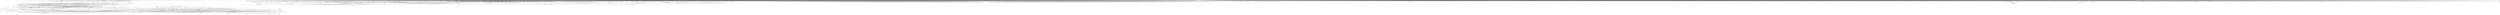digraph depends {
    node [shape=plaintext]
"angstrom-feed-configs" -> "opkg" [style=dotted]
"angstrom-packagegroup-boot" -> "angstrom-version"
"angstrom-packagegroup-boot" -> "packagegroup-boot"
"avahi-daemon" -> "base-files"
"avahi-daemon" -> "base-passwd"
"avahi-daemon" -> "libavahi-common3"
"avahi-daemon" -> "libavahi-core7"
"avahi-daemon" -> "libcap2"
"avahi-daemon" -> "libdaemon0"
"avahi-daemon" -> "libdbus-1-3"
"avahi-daemon" -> "libexpat1"
"avahi-daemon" -> "libnss-mdns" [style=dotted]
"avahi-daemon" -> "shadow"
"avahi-utils" -> "libavahi-client3"
"avahi-utils" -> "libavahi-common3"
"avrdude" -> "hidapi"
"avrdude" -> "libelf1"
"avrdude" -> "libftdi1-2"
"avrdude" -> "libncurses5"
"avrdude" -> "libreadline7"
"avrdude" -> "libusb-0.1-4"
"avrdude" -> "libusb-1.0-0"
"bash" -> "base-files"
"bash" -> "libtinfo5"
"bash" -> "update-alternatives-opkg"
"bluez5" -> "libdbus-1-3"
"bluez5" -> "libglib-2.0-0"
"bluez5" -> "libreadline7"
"bluez5" -> "libudev1"
"busybox" -> "busybox-syslog" [style=dotted]
"busybox" -> "busybox-udhcpc" [style=dotted]
"busybox" -> "update-alternatives-opkg"
"ca-certificates" -> "openssl"
"connman-angstrom-settings" -> "connman"
"connman" -> "bluez5"
"connman-client" -> "connman"
"connman-client" -> "libdbus-1-3"
"connman-client" -> "libglib-2.0-0"
"connman-client" -> "libreadline7"
"connman" -> "connman-conf" [style=dotted]
"connman" -> "dbus-1"
"connman" -> "iptables"
"connman" -> "libdbus-1-3"
"connman" -> "libglib-2.0-0"
"connman" -> "libgnutls30"
"connman" -> "ofono"
"connman" -> "update-alternatives-opkg"
"connman" -> "wpa-supplicant"
"cpp" -> "libgmp10"
"cpp" -> "libmpc3"
"cpp" -> "libmpfr4"
"cpp" -> "libz1"
"cpp-symlinks" -> "cpp"
"cpufreq-tweaks" -> "cpufrequtils"
"curl" -> "libcurl4"
"dbus-1" -> "base-files"
"dbus-1" -> "base-passwd"
"dbus-1" -> "libdbus-1-3"
"dbus-1" -> "libexpat1"
"dbus-1" -> "libsystemd0"
"dbus-1" -> "libx11-6"
"dbus-1" -> "shadow"
"e2fsprogs-e2fsck" -> "libblkid1"
"e2fsprogs-e2fsck" -> "libcom-err2"
"e2fsprogs-e2fsck" -> "libe2p2"
"e2fsprogs-e2fsck" -> "libext2fs2"
"e2fsprogs-e2fsck" -> "libuuid1"
"e2fsprogs-resize2fs" -> "libcom-err2"
"e2fsprogs-resize2fs" -> "libe2p2"
"e2fsprogs-resize2fs" -> "libext2fs2"
"ffmpeg" -> "libavcodec58"
"ffmpeg" -> "libavdevice58"
"ffmpeg" -> "libavfilter7"
"ffmpeg" -> "libavformat58"
"ffmpeg" -> "libavutil56"
"ffmpeg" -> "libpostproc55"
"ffmpeg" -> "libswresample3"
"ffmpeg" -> "libswscale5"
"fixmac" -> "ranpwd"
"gptfdisk" -> "libncursesw5"
"gptfdisk" -> "libpopt0"
"gptfdisk" -> "libstdc++6"
"gptfdisk" -> "libtinfo5"
"gptfdisk" -> "libuuid1"
"hidapi" -> "libudev1"
"hidapi" -> "libusb-1.0-0"
"htop" -> "libncursesw5"
"htop" -> "libtinfo5"
"htop" -> "ncurses-terminfo"
"iproute2-tc" -> "iptables"
"iproute2-tc" -> "libelf1"
"iptables" -> "kernel-module-iptable-filter" [style=dotted]
"iptables" -> "kernel-module-iptable-nat" [style=dotted]
"iptables" -> "kernel-module-ip-tables" [style=dotted]
"iptables" -> "kernel-module-ipt-masquerade" [style=dotted]
"iptables" -> "kernel-module-nf-conntrack-ipv4" [style=dotted]
"iptables" -> "kernel-module-nf-conntrack" [style=dotted]
"iptables" -> "kernel-module-nf-defrag-ipv4" [style=dotted]
"iptables" -> "kernel-module-nf-nat" [style=dotted]
"iptables" -> "kernel-module-x-tables" [style=dotted]
"iw" -> "libnl-3-200"
"iw" -> "libnl-genl-3-200"
"kernel-module-8021q-4.17.0-rc7" -> "kernel-module-garp-4.17.0-rc7"
"kernel-module-8021q-4.17.0-rc7" -> "kernel-module-mrp-4.17.0-rc7"
"kernel-module-adc-keys-4.17.0-rc7" -> "kernel-module-input-polldev-4.17.0-rc7"
"kernel-module-adv7180-4.17.0-rc7" -> "kernel-module-media-4.17.0-rc7"
"kernel-module-adv7180-4.17.0-rc7" -> "kernel-module-v4l2-common-4.17.0-rc7"
"kernel-module-adv7180-4.17.0-rc7" -> "kernel-module-videodev-4.17.0-rc7"
"kernel-module-adv7511-4.17.0-rc7" -> "kernel-module-cec-4.17.0-rc7"
"kernel-module-adv7511-4.17.0-rc7" -> "kernel-module-drm-4.17.0-rc7"
"kernel-module-adv7511-4.17.0-rc7" -> "kernel-module-drm-kms-helper-4.17.0-rc7"
"kernel-module-adxl34x-i2c-4.17.0-rc7" -> "kernel-module-adxl34x-4.17.0-rc7"
"kernel-module-adxl34x-spi-4.17.0-rc7" -> "kernel-module-adxl34x-4.17.0-rc7"
"kernel-module-aes-neon-bs-4.17.0-rc7" -> "kernel-module-aes-neon-blk-4.17.0-rc7"
"kernel-module-af9013-4.17.0-rc7" -> "kernel-module-dvb-core-4.17.0-rc7"
"kernel-module-af9033-4.17.0-rc7" -> "kernel-module-dvb-core-4.17.0-rc7"
"kernel-module-ah6-4.17.0-rc7" -> "kernel-module-ipv6-4.17.0-rc7"
"kernel-module-ah6-4.17.0-rc7" -> "kernel-module-xfrm-algo-4.17.0-rc7"
"kernel-module-analogix-dp-4.17.0-rc7" -> "kernel-module-drm-4.17.0-rc7"
"kernel-module-analogix-dp-4.17.0-rc7" -> "kernel-module-drm-kms-helper-4.17.0-rc7"
"kernel-module-ao-cec-4.17.0-rc7" -> "kernel-module-cec-4.17.0-rc7"
"kernel-module-asix-4.17.0-rc7" -> "kernel-module-usbnet-4.17.0-rc7"
"kernel-module-au8522-decoder-4.17.0-rc7" -> "kernel-module-au8522-common-4.17.0-rc7"
"kernel-module-au8522-decoder-4.17.0-rc7" -> "kernel-module-media-4.17.0-rc7"
"kernel-module-au8522-decoder-4.17.0-rc7" -> "kernel-module-v4l2-common-4.17.0-rc7"
"kernel-module-au8522-decoder-4.17.0-rc7" -> "kernel-module-videodev-4.17.0-rc7"
"kernel-module-au8522-dig-4.17.0-rc7" -> "kernel-module-au8522-common-4.17.0-rc7"
"kernel-module-authencesn-4.17.0-rc7" -> "kernel-module-authenc-4.17.0-rc7"
"kernel-module-ax88179-178a-4.17.0-rc7" -> "kernel-module-usbnet-4.17.0-rc7"
"kernel-module-b53-common-4.17.0-rc7" -> "kernel-module-dsa-core-4.17.0-rc7"
"kernel-module-b53-mdio-4.17.0-rc7" -> "kernel-module-b53-common-4.17.0-rc7"
"kernel-module-b53-mdio-4.17.0-rc7" -> "kernel-module-dsa-core-4.17.0-rc7"
"kernel-module-b53-mmap-4.17.0-rc7" -> "kernel-module-b53-common-4.17.0-rc7"
"kernel-module-b53-mmap-4.17.0-rc7" -> "kernel-module-dsa-core-4.17.0-rc7"
"kernel-module-b53-spi-4.17.0-rc7" -> "kernel-module-b53-common-4.17.0-rc7"
"kernel-module-b53-spi-4.17.0-rc7" -> "kernel-module-dsa-core-4.17.0-rc7"
"kernel-module-b53-srab-4.17.0-rc7" -> "kernel-module-b53-common-4.17.0-rc7"
"kernel-module-b53-srab-4.17.0-rc7" -> "kernel-module-dsa-core-4.17.0-rc7"
"kernel-module-bcm-crypto-spu-4.17.0-rc7" -> "kernel-module-des-generic-4.17.0-rc7"
"kernel-module-bcm-sf2-4.17.0-rc7" -> "kernel-module-b53-common-4.17.0-rc7"
"kernel-module-bcm-sf2-4.17.0-rc7" -> "kernel-module-dsa-core-4.17.0-rc7"
"kernel-module-bcmsysport-4.17.0-rc7" -> "kernel-module-dsa-core-4.17.0-rc7"
"kernel-module-bluetooth-4.17.0-rc7" -> "kernel-module-ecdh-generic-4.17.0-rc7"
"kernel-module-bluetooth-4.17.0-rc7" -> "kernel-module-rfkill-4.17.0-rc7"
"kernel-module-brcmfmac-4.17.0-rc7" -> "kernel-module-brcmutil-4.17.0-rc7"
"kernel-module-brcmfmac-4.17.0-rc7" -> "kernel-module-cfg80211-4.17.0-rc7"
"kernel-module-bridge-4.17.0-rc7" -> "kernel-module-ipv6-4.17.0-rc7"
"kernel-module-bridge-4.17.0-rc7" -> "kernel-module-llc-4.17.0-rc7"
"kernel-module-bridge-4.17.0-rc7" -> "kernel-module-stp-4.17.0-rc7"
"kernel-module-br-netfilter-4.17.0-rc7" -> "kernel-module-bridge-4.17.0-rc7"
"kernel-module-btmrvl-4.17.0-rc7" -> "kernel-module-bluetooth-4.17.0-rc7"
"kernel-module-btmrvl-sdio-4.17.0-rc7" -> "kernel-module-bluetooth-4.17.0-rc7"
"kernel-module-btmrvl-sdio-4.17.0-rc7" -> "kernel-module-btmrvl-4.17.0-rc7"
"kernel-module-cdc-ether-4.17.0-rc7" -> "kernel-module-usbnet-4.17.0-rc7"
"kernel-module-cdc-ncm-4.17.0-rc7" -> "kernel-module-usbnet-4.17.0-rc7"
"kernel-module-cdc-subset-4.17.0-rc7" -> "kernel-module-usbnet-4.17.0-rc7"
"kernel-module-cfg80211-4.17.0-rc7" -> "kernel-module-rfkill-4.17.0-rc7"
"kernel-module-chacha20-neon-4.17.0-rc7" -> "kernel-module-chacha20-generic-4.17.0-rc7"
"kernel-module-cuse-4.17.0-rc7" -> "kernel-module-fuse-4.17.0-rc7"
"kernel-module-cxd2820r-4.17.0-rc7" -> "kernel-module-dvb-core-4.17.0-rc7"
"kernel-module-cxd2841er-4.17.0-rc7" -> "kernel-module-dvb-core-4.17.0-rc7"
"kernel-module-cxd2880-4.17.0-rc7" -> "kernel-module-dvb-core-4.17.0-rc7"
"kernel-module-cxd2880-spi-4.17.0-rc7" -> "kernel-module-dvb-core-4.17.0-rc7"
"kernel-module-dib3000mc-4.17.0-rc7" -> "kernel-module-dibx000-common-4.17.0-rc7"
"kernel-module-dib7000m-4.17.0-rc7" -> "kernel-module-dibx000-common-4.17.0-rc7"
"kernel-module-dib7000p-4.17.0-rc7" -> "kernel-module-dibx000-common-4.17.0-rc7"
"kernel-module-dib7000p-4.17.0-rc7" -> "kernel-module-dvb-core-4.17.0-rc7"
"kernel-module-dib8000-4.17.0-rc7" -> "kernel-module-dibx000-common-4.17.0-rc7"
"kernel-module-dib8000-4.17.0-rc7" -> "kernel-module-dvb-core-4.17.0-rc7"
"kernel-module-dib9000-4.17.0-rc7" -> "kernel-module-dibx000-common-4.17.0-rc7"
"kernel-module-dib9000-4.17.0-rc7" -> "kernel-module-dvb-core-4.17.0-rc7"
"kernel-module-dm9601-4.17.0-rc7" -> "kernel-module-usbnet-4.17.0-rc7"
"kernel-module-drm-kms-helper-4.17.0-rc7" -> "kernel-module-drm-4.17.0-rc7"
"kernel-module-drxk-4.17.0-rc7" -> "kernel-module-dvb-core-4.17.0-rc7"
"kernel-module-dsa-core-4.17.0-rc7" -> "kernel-module-bridge-4.17.0-rc7"
"kernel-module-dumb-vga-dac-4.17.0-rc7" -> "kernel-module-drm-4.17.0-rc7"
"kernel-module-dumb-vga-dac-4.17.0-rc7" -> "kernel-module-drm-kms-helper-4.17.0-rc7"
"kernel-module-dw-drm-dsi-4.17.0-rc7" -> "kernel-module-drm-4.17.0-rc7"
"kernel-module-dw-hdmi-4.17.0-rc7" -> "kernel-module-cec-4.17.0-rc7"
"kernel-module-dw-hdmi-4.17.0-rc7" -> "kernel-module-drm-4.17.0-rc7"
"kernel-module-dw-hdmi-4.17.0-rc7" -> "kernel-module-drm-kms-helper-4.17.0-rc7"
"kernel-module-dw-hdmi-cec-4.17.0-rc7" -> "kernel-module-cec-4.17.0-rc7"
"kernel-module-dwmac-dwc-qos-eth-4.17.0-rc7" -> "kernel-module-stmmac-4.17.0-rc7"
"kernel-module-dwmac-dwc-qos-eth-4.17.0-rc7" -> "kernel-module-stmmac-platform-4.17.0-rc7"
"kernel-module-dwmac-generic-4.17.0-rc7" -> "kernel-module-stmmac-4.17.0-rc7"
"kernel-module-dwmac-generic-4.17.0-rc7" -> "kernel-module-stmmac-platform-4.17.0-rc7"
"kernel-module-dwmac-ipq806x-4.17.0-rc7" -> "kernel-module-stmmac-4.17.0-rc7"
"kernel-module-dwmac-ipq806x-4.17.0-rc7" -> "kernel-module-stmmac-platform-4.17.0-rc7"
"kernel-module-dwmac-meson-4.17.0-rc7" -> "kernel-module-stmmac-4.17.0-rc7"
"kernel-module-dwmac-meson-4.17.0-rc7" -> "kernel-module-stmmac-platform-4.17.0-rc7"
"kernel-module-dwmac-meson8b-4.17.0-rc7" -> "kernel-module-stmmac-4.17.0-rc7"
"kernel-module-dwmac-meson8b-4.17.0-rc7" -> "kernel-module-stmmac-platform-4.17.0-rc7"
"kernel-module-dwmac-rk-4.17.0-rc7" -> "kernel-module-stmmac-4.17.0-rc7"
"kernel-module-dwmac-rk-4.17.0-rc7" -> "kernel-module-stmmac-platform-4.17.0-rc7"
"kernel-module-dwmac-sun8i-4.17.0-rc7" -> "kernel-module-stmmac-4.17.0-rc7"
"kernel-module-dwmac-sun8i-4.17.0-rc7" -> "kernel-module-stmmac-platform-4.17.0-rc7"
"kernel-module-dwmac-sunxi-4.17.0-rc7" -> "kernel-module-stmmac-4.17.0-rc7"
"kernel-module-dwmac-sunxi-4.17.0-rc7" -> "kernel-module-stmmac-platform-4.17.0-rc7"
"kernel-module-e4000-4.17.0-rc7" -> "kernel-module-v4l2-common-4.17.0-rc7"
"kernel-module-e4000-4.17.0-rc7" -> "kernel-module-videodev-4.17.0-rc7"
"kernel-module-efi-pstore-4.17.0-rc7" -> "kernel-module-efivars-4.17.0-rc7"
"kernel-module-esp6-4.17.0-rc7" -> "kernel-module-ipv6-4.17.0-rc7"
"kernel-module-esp6-4.17.0-rc7" -> "kernel-module-xfrm-algo-4.17.0-rc7"
"kernel-module-exynos4-is-common-4.17.0-rc7" -> "kernel-module-media-4.17.0-rc7"
"kernel-module-exynosdrm-4.17.0-rc7" -> "kernel-module-cec-4.17.0-rc7"
"kernel-module-exynosdrm-4.17.0-rc7" -> "kernel-module-drm-4.17.0-rc7"
"kernel-module-exynosdrm-4.17.0-rc7" -> "kernel-module-drm-kms-helper-4.17.0-rc7"
"kernel-module-exynos-fimc-is-4.17.0-rc7" -> "kernel-module-exynos4-is-common-4.17.0-rc7"
"kernel-module-exynos-fimc-is-4.17.0-rc7" -> "kernel-module-media-4.17.0-rc7"
"kernel-module-exynos-fimc-is-4.17.0-rc7" -> "kernel-module-v4l2-common-4.17.0-rc7"
"kernel-module-exynos-fimc-is-4.17.0-rc7" -> "kernel-module-videobuf2-common-4.17.0-rc7"
"kernel-module-exynos-fimc-is-4.17.0-rc7" -> "kernel-module-videobuf2-dma-contig-4.17.0-rc7"
"kernel-module-exynos-fimc-is-4.17.0-rc7" -> "kernel-module-videobuf2-v4l2-4.17.0-rc7"
"kernel-module-exynos-fimc-is-4.17.0-rc7" -> "kernel-module-videodev-4.17.0-rc7"
"kernel-module-exynos-gsc-4.17.0-rc7" -> "kernel-module-v4l2-common-4.17.0-rc7"
"kernel-module-exynos-gsc-4.17.0-rc7" -> "kernel-module-v4l2-mem2mem-4.17.0-rc7"
"kernel-module-exynos-gsc-4.17.0-rc7" -> "kernel-module-videobuf2-common-4.17.0-rc7"
"kernel-module-exynos-gsc-4.17.0-rc7" -> "kernel-module-videobuf2-dma-contig-4.17.0-rc7"
"kernel-module-exynos-gsc-4.17.0-rc7" -> "kernel-module-videobuf2-v4l2-4.17.0-rc7"
"kernel-module-exynos-gsc-4.17.0-rc7" -> "kernel-module-videodev-4.17.0-rc7"
"kernel-module-fc2580-4.17.0-rc7" -> "kernel-module-v4l2-common-4.17.0-rc7"
"kernel-module-fc2580-4.17.0-rc7" -> "kernel-module-videodev-4.17.0-rc7"
"kernel-module-garp-4.17.0-rc7" -> "kernel-module-llc-4.17.0-rc7"
"kernel-module-garp-4.17.0-rc7" -> "kernel-module-stp-4.17.0-rc7"
"kernel-module-g-ether-4.17.0-rc7" -> "kernel-module-libcomposite-4.17.0-rc7"
"kernel-module-g-ether-4.17.0-rc7" -> "kernel-module-u-ether-4.17.0-rc7"
"kernel-module-g-ether-4.17.0-rc7" -> "kernel-module-usb-f-rndis-4.17.0-rc7"
"kernel-module-gspca-main-4.17.0-rc7" -> "kernel-module-v4l2-common-4.17.0-rc7"
"kernel-module-gspca-main-4.17.0-rc7" -> "kernel-module-videodev-4.17.0-rc7"
"kernel-module-hci-uart-4.17.0-rc7" -> "kernel-module-bluetooth-4.17.0-rc7"
"kernel-module-hibmc-drm-4.17.0-rc7" -> "kernel-module-drm-4.17.0-rc7"
"kernel-module-hibmc-drm-4.17.0-rc7" -> "kernel-module-drm-kms-helper-4.17.0-rc7"
"kernel-module-hibmc-drm-4.17.0-rc7" -> "kernel-module-ttm-4.17.0-rc7"
"kernel-module-hidp-4.17.0-rc7" -> "kernel-module-bluetooth-4.17.0-rc7"
"kernel-module-ip6table-filter-4.17.0-rc7" -> "kernel-module-ip6-tables-4.17.0-rc7"
"kernel-module-ip6table-filter-4.17.0-rc7" -> "kernel-module-x-tables-4.17.0-rc7"
"kernel-module-ip6table-mangle-4.17.0-rc7" -> "kernel-module-ip6-tables-4.17.0-rc7"
"kernel-module-ip6table-mangle-4.17.0-rc7" -> "kernel-module-ipv6-4.17.0-rc7"
"kernel-module-ip6table-mangle-4.17.0-rc7" -> "kernel-module-x-tables-4.17.0-rc7"
"kernel-module-ip6table-nat-4.17.0-rc7" -> "kernel-module-ip6-tables-4.17.0-rc7"
"kernel-module-ip6table-nat-4.17.0-rc7" -> "kernel-module-nf-nat-ipv6-4.17.0-rc7"
"kernel-module-ip6-tables-4.17.0-rc7" -> "kernel-module-x-tables-4.17.0-rc7"
"kernel-module-ip6t-masquerade-4.17.0-rc7" -> "kernel-module-nf-conntrack-4.17.0-rc7"
"kernel-module-ip6t-masquerade-4.17.0-rc7" -> "kernel-module-nf-nat-masquerade-ipv6-4.17.0-rc7"
"kernel-module-ip6t-masquerade-4.17.0-rc7" -> "kernel-module-x-tables-4.17.0-rc7"
"kernel-module-ip6t-reject-4.17.0-rc7" -> "kernel-module-nf-reject-ipv6-4.17.0-rc7"
"kernel-module-ip6t-reject-4.17.0-rc7" -> "kernel-module-x-tables-4.17.0-rc7"
"kernel-module-ip6-tunnel-4.17.0-rc7" -> "kernel-module-ipv6-4.17.0-rc7"
"kernel-module-ip6-tunnel-4.17.0-rc7" -> "kernel-module-tunnel6-4.17.0-rc7"
"kernel-module-ipcomp6-4.17.0-rc7" -> "kernel-module-ipv6-4.17.0-rc7"
"kernel-module-ipcomp6-4.17.0-rc7" -> "kernel-module-xfrm6-tunnel-4.17.0-rc7"
"kernel-module-ipcomp6-4.17.0-rc7" -> "kernel-module-xfrm-ipcomp-4.17.0-rc7"
"kernel-module-iptable-filter-4.17.0-rc7" -> "kernel-module-ip-tables-4.17.0-rc7"
"kernel-module-iptable-filter-4.17.0-rc7" -> "kernel-module-x-tables-4.17.0-rc7"
"kernel-module-iptable-mangle-4.17.0-rc7" -> "kernel-module-ip-tables-4.17.0-rc7"
"kernel-module-iptable-mangle-4.17.0-rc7" -> "kernel-module-x-tables-4.17.0-rc7"
"kernel-module-iptable-nat-4.17.0-rc7" -> "kernel-module-ip-tables-4.17.0-rc7"
"kernel-module-iptable-nat-4.17.0-rc7" -> "kernel-module-nf-nat-ipv4-4.17.0-rc7"
"kernel-module-ip-tables-4.17.0-rc7" -> "kernel-module-x-tables-4.17.0-rc7"
"kernel-module-ipt-masquerade-4.17.0-rc7" -> "kernel-module-nf-conntrack-4.17.0-rc7"
"kernel-module-ipt-masquerade-4.17.0-rc7" -> "kernel-module-nf-nat-masquerade-ipv4-4.17.0-rc7"
"kernel-module-ipt-masquerade-4.17.0-rc7" -> "kernel-module-x-tables-4.17.0-rc7"
"kernel-module-ipt-reject-4.17.0-rc7" -> "kernel-module-nf-reject-ipv4-4.17.0-rc7"
"kernel-module-ipt-reject-4.17.0-rc7" -> "kernel-module-x-tables-4.17.0-rc7"
"kernel-module-ir-kbd-i2c-4.17.0-rc7" -> "kernel-module-rc-core-4.17.0-rc7"
"kernel-module-kirin-drm-4.17.0-rc7" -> "kernel-module-drm-4.17.0-rc7"
"kernel-module-kirin-drm-4.17.0-rc7" -> "kernel-module-drm-kms-helper-4.17.0-rc7"
"kernel-module-leds-max77693-4.17.0-rc7" -> "kernel-module-led-class-flash-4.17.0-rc7"
"kernel-module-lgdt3305-4.17.0-rc7" -> "kernel-module-dvb-core-4.17.0-rc7"
"kernel-module-lgdt330x-4.17.0-rc7" -> "kernel-module-dvb-core-4.17.0-rc7"
"kernel-module-m88ds3103-4.17.0-rc7" -> "kernel-module-dvb-core-4.17.0-rc7"
"kernel-module-mac80211-4.17.0-rc7" -> "kernel-module-cfg80211-4.17.0-rc7"
"kernel-module-macvtap-4.17.0-rc7" -> "kernel-module-macvlan-4.17.0-rc7"
"kernel-module-macvtap-4.17.0-rc7" -> "kernel-module-tap-4.17.0-rc7"
"kernel-module-mali-dp-4.17.0-rc7" -> "kernel-module-drm-4.17.0-rc7"
"kernel-module-mali-dp-4.17.0-rc7" -> "kernel-module-drm-kms-helper-4.17.0-rc7"
"kernel-module-marvell-cesa-4.17.0-rc7" -> "kernel-module-des-generic-4.17.0-rc7"
"kernel-module-max77693-haptic-4.17.0-rc7" -> "kernel-module-ff-memless-4.17.0-rc7"
"kernel-module-max8997-haptic-4.17.0-rc7" -> "kernel-module-ff-memless-4.17.0-rc7"
"kernel-module-mcs7830-4.17.0-rc7" -> "kernel-module-usbnet-4.17.0-rc7"
"kernel-module-meson-drm-4.17.0-rc7" -> "kernel-module-drm-4.17.0-rc7"
"kernel-module-meson-drm-4.17.0-rc7" -> "kernel-module-drm-kms-helper-4.17.0-rc7"
"kernel-module-meson-dw-hdmi-4.17.0-rc7" -> "kernel-module-drm-4.17.0-rc7"
"kernel-module-meson-dw-hdmi-4.17.0-rc7" -> "kernel-module-drm-kms-helper-4.17.0-rc7"
"kernel-module-meson-dw-hdmi-4.17.0-rc7" -> "kernel-module-dw-hdmi-4.17.0-rc7"
"kernel-module-meson-dw-hdmi-4.17.0-rc7" -> "kernel-module-meson-drm-4.17.0-rc7"
"kernel-module-meson-ir-4.17.0-rc7" -> "kernel-module-rc-core-4.17.0-rc7"
"kernel-module-mip6-4.17.0-rc7" -> "kernel-module-ipv6-4.17.0-rc7"
"kernel-module-ml86v7667-4.17.0-rc7" -> "kernel-module-v4l2-common-4.17.0-rc7"
"kernel-module-ml86v7667-4.17.0-rc7" -> "kernel-module-videodev-4.17.0-rc7"
"kernel-module-mn88472-4.17.0-rc7" -> "kernel-module-dvb-core-4.17.0-rc7"
"kernel-module-mn88473-4.17.0-rc7" -> "kernel-module-dvb-core-4.17.0-rc7"
"kernel-module-msi001-4.17.0-rc7" -> "kernel-module-v4l2-common-4.17.0-rc7"
"kernel-module-msi001-4.17.0-rc7" -> "kernel-module-videodev-4.17.0-rc7"
"kernel-module-msm-4.17.0-rc7" -> "kernel-module-drm-4.17.0-rc7"
"kernel-module-msm-4.17.0-rc7" -> "kernel-module-drm-kms-helper-4.17.0-rc7"
"kernel-module-msm-4.17.0-rc7" -> "kernel-module-mdt-loader-4.17.0-rc7"
"kernel-module-mwifiex-4.17.0-rc7" -> "kernel-module-cfg80211-4.17.0-rc7"
"kernel-module-mwifiex-sdio-4.17.0-rc7" -> "kernel-module-mwifiex-4.17.0-rc7"
"kernel-module-mxsfb-4.17.0-rc7" -> "kernel-module-drm-4.17.0-rc7"
"kernel-module-mxsfb-4.17.0-rc7" -> "kernel-module-drm-kms-helper-4.17.0-rc7"
"kernel-module-net1080-4.17.0-rc7" -> "kernel-module-usbnet-4.17.0-rc7"
"kernel-module-nf-conntrack-ipv4-4.17.0-rc7" -> "kernel-module-nf-conntrack-4.17.0-rc7"
"kernel-module-nf-conntrack-ipv4-4.17.0-rc7" -> "kernel-module-nf-defrag-ipv4-4.17.0-rc7"
"kernel-module-nf-conntrack-ipv6-4.17.0-rc7" -> "kernel-module-ipv6-4.17.0-rc7"
"kernel-module-nf-conntrack-ipv6-4.17.0-rc7" -> "kernel-module-nf-conntrack-4.17.0-rc7"
"kernel-module-nf-conntrack-ipv6-4.17.0-rc7" -> "kernel-module-nf-defrag-ipv6-4.17.0-rc7"
"kernel-module-nf-defrag-ipv6-4.17.0-rc7" -> "kernel-module-ipv6-4.17.0-rc7"
"kernel-module-nf-log-ipv4-4.17.0-rc7" -> "kernel-module-nf-log-common-4.17.0-rc7"
"kernel-module-nf-log-ipv6-4.17.0-rc7" -> "kernel-module-nf-log-common-4.17.0-rc7"
"kernel-module-nf-nat-4.17.0-rc7" -> "kernel-module-nf-conntrack-4.17.0-rc7"
"kernel-module-nf-nat-ipv4-4.17.0-rc7" -> "kernel-module-nf-conntrack-4.17.0-rc7"
"kernel-module-nf-nat-ipv4-4.17.0-rc7" -> "kernel-module-nf-nat-4.17.0-rc7"
"kernel-module-nf-nat-ipv6-4.17.0-rc7" -> "kernel-module-ipv6-4.17.0-rc7"
"kernel-module-nf-nat-ipv6-4.17.0-rc7" -> "kernel-module-nf-conntrack-4.17.0-rc7"
"kernel-module-nf-nat-ipv6-4.17.0-rc7" -> "kernel-module-nf-nat-4.17.0-rc7"
"kernel-module-nf-nat-masquerade-ipv4-4.17.0-rc7" -> "kernel-module-nf-conntrack-4.17.0-rc7"
"kernel-module-nf-nat-masquerade-ipv4-4.17.0-rc7" -> "kernel-module-nf-nat-4.17.0-rc7"
"kernel-module-nf-nat-masquerade-ipv6-4.17.0-rc7" -> "kernel-module-ipv6-4.17.0-rc7"
"kernel-module-nf-nat-masquerade-ipv6-4.17.0-rc7" -> "kernel-module-nf-conntrack-4.17.0-rc7"
"kernel-module-nf-nat-masquerade-ipv6-4.17.0-rc7" -> "kernel-module-nf-nat-4.17.0-rc7"
"kernel-module-nf-reject-ipv6-4.17.0-rc7" -> "kernel-module-ipv6-4.17.0-rc7"
"kernel-module-nouveau-4.17.0-rc7" -> "kernel-module-drm-4.17.0-rc7"
"kernel-module-nouveau-4.17.0-rc7" -> "kernel-module-drm-kms-helper-4.17.0-rc7"
"kernel-module-nouveau-4.17.0-rc7" -> "kernel-module-ttm-4.17.0-rc7"
"kernel-module-nvme-4.17.0-rc7" -> "kernel-module-nvme-core-4.17.0-rc7"
"kernel-module-nxp-ptn3460-4.17.0-rc7" -> "kernel-module-drm-4.17.0-rc7"
"kernel-module-nxp-ptn3460-4.17.0-rc7" -> "kernel-module-drm-kms-helper-4.17.0-rc7"
"kernel-module-or51132-4.17.0-rc7" -> "kernel-module-dvb-core-4.17.0-rc7"
"kernel-module-or51211-4.17.0-rc7" -> "kernel-module-dvb-core-4.17.0-rc7"
"kernel-module-p8022-4.17.0-rc7" -> "kernel-module-llc-4.17.0-rc7"
"kernel-module-panel-samsung-ld9040-4.17.0-rc7" -> "kernel-module-drm-4.17.0-rc7"
"kernel-module-panel-samsung-s6e8aa0-4.17.0-rc7" -> "kernel-module-drm-4.17.0-rc7"
"kernel-module-panel-simple-4.17.0-rc7" -> "kernel-module-drm-4.17.0-rc7"
"kernel-module-parade-ps8622-4.17.0-rc7" -> "kernel-module-drm-4.17.0-rc7"
"kernel-module-parade-ps8622-4.17.0-rc7" -> "kernel-module-drm-kms-helper-4.17.0-rc7"
"kernel-module-platform-lcd-4.17.0-rc7" -> "kernel-module-lcd-4.17.0-rc7"
"kernel-module-plusb-4.17.0-rc7" -> "kernel-module-usbnet-4.17.0-rc7"
"kernel-module-psnap-4.17.0-rc7" -> "kernel-module-llc-4.17.0-rc7"
"kernel-module-rc-adstech-dvb-t-pci-4.17.0-rc7" -> "kernel-module-rc-core-4.17.0-rc7"
"kernel-module-rc-alink-dtu-m-4.17.0-rc7" -> "kernel-module-rc-core-4.17.0-rc7"
"kernel-module-rc-anysee-4.17.0-rc7" -> "kernel-module-rc-core-4.17.0-rc7"
"kernel-module-rc-apac-viewcomp-4.17.0-rc7" -> "kernel-module-rc-core-4.17.0-rc7"
"kernel-module-rcar-du-drm-4.17.0-rc7" -> "kernel-module-drm-4.17.0-rc7"
"kernel-module-rcar-du-drm-4.17.0-rc7" -> "kernel-module-drm-kms-helper-4.17.0-rc7"
"kernel-module-rcar-du-drm-4.17.0-rc7" -> "kernel-module-vsp1-4.17.0-rc7"
"kernel-module-rcar-jpu-4.17.0-rc7" -> "kernel-module-v4l2-common-4.17.0-rc7"
"kernel-module-rcar-jpu-4.17.0-rc7" -> "kernel-module-v4l2-mem2mem-4.17.0-rc7"
"kernel-module-rcar-jpu-4.17.0-rc7" -> "kernel-module-videobuf2-common-4.17.0-rc7"
"kernel-module-rcar-jpu-4.17.0-rc7" -> "kernel-module-videobuf2-dma-contig-4.17.0-rc7"
"kernel-module-rcar-jpu-4.17.0-rc7" -> "kernel-module-videobuf2-v4l2-4.17.0-rc7"
"kernel-module-rcar-jpu-4.17.0-rc7" -> "kernel-module-videodev-4.17.0-rc7"
"kernel-module-rcar-lvds-4.17.0-rc7" -> "kernel-module-drm-4.17.0-rc7"
"kernel-module-rcar-lvds-4.17.0-rc7" -> "kernel-module-drm-kms-helper-4.17.0-rc7"
"kernel-module-rcar-vin-4.17.0-rc7" -> "kernel-module-v4l2-common-4.17.0-rc7"
"kernel-module-rcar-vin-4.17.0-rc7" -> "kernel-module-v4l2-fwnode-4.17.0-rc7"
"kernel-module-rcar-vin-4.17.0-rc7" -> "kernel-module-videobuf2-common-4.17.0-rc7"
"kernel-module-rcar-vin-4.17.0-rc7" -> "kernel-module-videobuf2-dma-contig-4.17.0-rc7"
"kernel-module-rcar-vin-4.17.0-rc7" -> "kernel-module-videobuf2-v4l2-4.17.0-rc7"
"kernel-module-rcar-vin-4.17.0-rc7" -> "kernel-module-videodev-4.17.0-rc7"
"kernel-module-rc-astrometa-t2hybrid-4.17.0-rc7" -> "kernel-module-rc-core-4.17.0-rc7"
"kernel-module-rc-asus-pc39-4.17.0-rc7" -> "kernel-module-rc-core-4.17.0-rc7"
"kernel-module-rc-asus-ps3-100-4.17.0-rc7" -> "kernel-module-rc-core-4.17.0-rc7"
"kernel-module-rc-ati-tv-wonder-hd-600-4.17.0-rc7" -> "kernel-module-rc-core-4.17.0-rc7"
"kernel-module-rc-ati-x10-4.17.0-rc7" -> "kernel-module-rc-core-4.17.0-rc7"
"kernel-module-rc-avermedia-4.17.0-rc7" -> "kernel-module-rc-core-4.17.0-rc7"
"kernel-module-rc-avermedia-a16d-4.17.0-rc7" -> "kernel-module-rc-core-4.17.0-rc7"
"kernel-module-rc-avermedia-cardbus-4.17.0-rc7" -> "kernel-module-rc-core-4.17.0-rc7"
"kernel-module-rc-avermedia-dvbt-4.17.0-rc7" -> "kernel-module-rc-core-4.17.0-rc7"
"kernel-module-rc-avermedia-m135a-4.17.0-rc7" -> "kernel-module-rc-core-4.17.0-rc7"
"kernel-module-rc-avermedia-m733a-rm-k6-4.17.0-rc7" -> "kernel-module-rc-core-4.17.0-rc7"
"kernel-module-rc-avermedia-rm-ks-4.17.0-rc7" -> "kernel-module-rc-core-4.17.0-rc7"
"kernel-module-rc-avertv-303-4.17.0-rc7" -> "kernel-module-rc-core-4.17.0-rc7"
"kernel-module-rc-azurewave-ad-tu700-4.17.0-rc7" -> "kernel-module-rc-core-4.17.0-rc7"
"kernel-module-rc-behold-4.17.0-rc7" -> "kernel-module-rc-core-4.17.0-rc7"
"kernel-module-rc-behold-columbus-4.17.0-rc7" -> "kernel-module-rc-core-4.17.0-rc7"
"kernel-module-rc-budget-ci-old-4.17.0-rc7" -> "kernel-module-rc-core-4.17.0-rc7"
"kernel-module-rc-cec-4.17.0-rc7" -> "kernel-module-rc-core-4.17.0-rc7"
"kernel-module-rc-cinergy-1400-4.17.0-rc7" -> "kernel-module-rc-core-4.17.0-rc7"
"kernel-module-rc-cinergy-4.17.0-rc7" -> "kernel-module-rc-core-4.17.0-rc7"
"kernel-module-rc-d680-dmb-4.17.0-rc7" -> "kernel-module-rc-core-4.17.0-rc7"
"kernel-module-rc-delock-61959-4.17.0-rc7" -> "kernel-module-rc-core-4.17.0-rc7"
"kernel-module-rc-dib0700-nec-4.17.0-rc7" -> "kernel-module-rc-core-4.17.0-rc7"
"kernel-module-rc-dib0700-rc5-4.17.0-rc7" -> "kernel-module-rc-core-4.17.0-rc7"
"kernel-module-rc-digitalnow-tinytwin-4.17.0-rc7" -> "kernel-module-rc-core-4.17.0-rc7"
"kernel-module-rc-digittrade-4.17.0-rc7" -> "kernel-module-rc-core-4.17.0-rc7"
"kernel-module-rc-dm1105-nec-4.17.0-rc7" -> "kernel-module-rc-core-4.17.0-rc7"
"kernel-module-rc-dntv-live-dvb-t-4.17.0-rc7" -> "kernel-module-rc-core-4.17.0-rc7"
"kernel-module-rc-dntv-live-dvbt-pro-4.17.0-rc7" -> "kernel-module-rc-core-4.17.0-rc7"
"kernel-module-rc-dtt200u-4.17.0-rc7" -> "kernel-module-rc-core-4.17.0-rc7"
"kernel-module-rc-dvbsky-4.17.0-rc7" -> "kernel-module-rc-core-4.17.0-rc7"
"kernel-module-rc-dvico-mce-4.17.0-rc7" -> "kernel-module-rc-core-4.17.0-rc7"
"kernel-module-rc-dvico-portable-4.17.0-rc7" -> "kernel-module-rc-core-4.17.0-rc7"
"kernel-module-rc-em-terratec-4.17.0-rc7" -> "kernel-module-rc-core-4.17.0-rc7"
"kernel-module-rc-encore-enltv2-4.17.0-rc7" -> "kernel-module-rc-core-4.17.0-rc7"
"kernel-module-rc-encore-enltv-4.17.0-rc7" -> "kernel-module-rc-core-4.17.0-rc7"
"kernel-module-rc-encore-enltv-fm53-4.17.0-rc7" -> "kernel-module-rc-core-4.17.0-rc7"
"kernel-module-rc-evga-indtube-4.17.0-rc7" -> "kernel-module-rc-core-4.17.0-rc7"
"kernel-module-rc-eztv-4.17.0-rc7" -> "kernel-module-rc-core-4.17.0-rc7"
"kernel-module-rc-flydvb-4.17.0-rc7" -> "kernel-module-rc-core-4.17.0-rc7"
"kernel-module-rc-flyvideo-4.17.0-rc7" -> "kernel-module-rc-core-4.17.0-rc7"
"kernel-module-rc-fusionhdtv-mce-4.17.0-rc7" -> "kernel-module-rc-core-4.17.0-rc7"
"kernel-module-rc-gadmei-rm008z-4.17.0-rc7" -> "kernel-module-rc-core-4.17.0-rc7"
"kernel-module-rc-geekbox-4.17.0-rc7" -> "kernel-module-rc-core-4.17.0-rc7"
"kernel-module-rc-genius-tvgo-a11mce-4.17.0-rc7" -> "kernel-module-rc-core-4.17.0-rc7"
"kernel-module-rc-gotview7135-4.17.0-rc7" -> "kernel-module-rc-core-4.17.0-rc7"
"kernel-module-rc-hauppauge-4.17.0-rc7" -> "kernel-module-rc-core-4.17.0-rc7"
"kernel-module-rc-hisi-poplar-4.17.0-rc7" -> "kernel-module-rc-core-4.17.0-rc7"
"kernel-module-rc-hisi-tv-demo-4.17.0-rc7" -> "kernel-module-rc-core-4.17.0-rc7"
"kernel-module-rc-imon-mce-4.17.0-rc7" -> "kernel-module-rc-core-4.17.0-rc7"
"kernel-module-rc-imon-pad-4.17.0-rc7" -> "kernel-module-rc-core-4.17.0-rc7"
"kernel-module-rc-imon-rsc-4.17.0-rc7" -> "kernel-module-rc-core-4.17.0-rc7"
"kernel-module-rc-iodata-bctv7e-4.17.0-rc7" -> "kernel-module-rc-core-4.17.0-rc7"
"kernel-module-rc-it913x-v1-4.17.0-rc7" -> "kernel-module-rc-core-4.17.0-rc7"
"kernel-module-rc-it913x-v2-4.17.0-rc7" -> "kernel-module-rc-core-4.17.0-rc7"
"kernel-module-rc-kaiomy-4.17.0-rc7" -> "kernel-module-rc-core-4.17.0-rc7"
"kernel-module-rc-kworld-315u-4.17.0-rc7" -> "kernel-module-rc-core-4.17.0-rc7"
"kernel-module-rc-kworld-pc150u-4.17.0-rc7" -> "kernel-module-rc-core-4.17.0-rc7"
"kernel-module-rc-kworld-plus-tv-analog-4.17.0-rc7" -> "kernel-module-rc-core-4.17.0-rc7"
"kernel-module-rc-leadtek-y04g0051-4.17.0-rc7" -> "kernel-module-rc-core-4.17.0-rc7"
"kernel-module-rc-lme2510-4.17.0-rc7" -> "kernel-module-rc-core-4.17.0-rc7"
"kernel-module-rc-manli-4.17.0-rc7" -> "kernel-module-rc-core-4.17.0-rc7"
"kernel-module-rc-medion-x10-4.17.0-rc7" -> "kernel-module-rc-core-4.17.0-rc7"
"kernel-module-rc-medion-x10-digitainer-4.17.0-rc7" -> "kernel-module-rc-core-4.17.0-rc7"
"kernel-module-rc-medion-x10-or2x-4.17.0-rc7" -> "kernel-module-rc-core-4.17.0-rc7"
"kernel-module-rc-msi-digivox-ii-4.17.0-rc7" -> "kernel-module-rc-core-4.17.0-rc7"
"kernel-module-rc-msi-digivox-iii-4.17.0-rc7" -> "kernel-module-rc-core-4.17.0-rc7"
"kernel-module-rc-msi-tvanywhere-4.17.0-rc7" -> "kernel-module-rc-core-4.17.0-rc7"
"kernel-module-rc-msi-tvanywhere-plus-4.17.0-rc7" -> "kernel-module-rc-core-4.17.0-rc7"
"kernel-module-rc-nebula-4.17.0-rc7" -> "kernel-module-rc-core-4.17.0-rc7"
"kernel-module-rc-nec-terratec-cinergy-xs-4.17.0-rc7" -> "kernel-module-rc-core-4.17.0-rc7"
"kernel-module-rc-norwood-4.17.0-rc7" -> "kernel-module-rc-core-4.17.0-rc7"
"kernel-module-rc-npgtech-4.17.0-rc7" -> "kernel-module-rc-core-4.17.0-rc7"
"kernel-module-rc-pctv-sedna-4.17.0-rc7" -> "kernel-module-rc-core-4.17.0-rc7"
"kernel-module-rc-pinnacle-color-4.17.0-rc7" -> "kernel-module-rc-core-4.17.0-rc7"
"kernel-module-rc-pinnacle-grey-4.17.0-rc7" -> "kernel-module-rc-core-4.17.0-rc7"
"kernel-module-rc-pinnacle-pctv-hd-4.17.0-rc7" -> "kernel-module-rc-core-4.17.0-rc7"
"kernel-module-rc-pixelview-002t-4.17.0-rc7" -> "kernel-module-rc-core-4.17.0-rc7"
"kernel-module-rc-pixelview-4.17.0-rc7" -> "kernel-module-rc-core-4.17.0-rc7"
"kernel-module-rc-pixelview-mk12-4.17.0-rc7" -> "kernel-module-rc-core-4.17.0-rc7"
"kernel-module-rc-pixelview-new-4.17.0-rc7" -> "kernel-module-rc-core-4.17.0-rc7"
"kernel-module-rc-powercolor-real-angel-4.17.0-rc7" -> "kernel-module-rc-core-4.17.0-rc7"
"kernel-module-rc-proteus-2309-4.17.0-rc7" -> "kernel-module-rc-core-4.17.0-rc7"
"kernel-module-rc-purpletv-4.17.0-rc7" -> "kernel-module-rc-core-4.17.0-rc7"
"kernel-module-rc-pv951-4.17.0-rc7" -> "kernel-module-rc-core-4.17.0-rc7"
"kernel-module-rc-rc6-mce-4.17.0-rc7" -> "kernel-module-rc-core-4.17.0-rc7"
"kernel-module-rc-real-audio-220-32-keys-4.17.0-rc7" -> "kernel-module-rc-core-4.17.0-rc7"
"kernel-module-rc-reddo-4.17.0-rc7" -> "kernel-module-rc-core-4.17.0-rc7"
"kernel-module-rc-snapstream-firefly-4.17.0-rc7" -> "kernel-module-rc-core-4.17.0-rc7"
"kernel-module-rc-streamzap-4.17.0-rc7" -> "kernel-module-rc-core-4.17.0-rc7"
"kernel-module-rc-su3000-4.17.0-rc7" -> "kernel-module-rc-core-4.17.0-rc7"
"kernel-module-rc-tango-4.17.0-rc7" -> "kernel-module-rc-core-4.17.0-rc7"
"kernel-module-rc-tbs-nec-4.17.0-rc7" -> "kernel-module-rc-core-4.17.0-rc7"
"kernel-module-rc-technisat-ts35-4.17.0-rc7" -> "kernel-module-rc-core-4.17.0-rc7"
"kernel-module-rc-technisat-usb2-4.17.0-rc7" -> "kernel-module-rc-core-4.17.0-rc7"
"kernel-module-rc-terratec-cinergy-c-pci-4.17.0-rc7" -> "kernel-module-rc-core-4.17.0-rc7"
"kernel-module-rc-terratec-cinergy-s2-hd-4.17.0-rc7" -> "kernel-module-rc-core-4.17.0-rc7"
"kernel-module-rc-terratec-cinergy-xs-4.17.0-rc7" -> "kernel-module-rc-core-4.17.0-rc7"
"kernel-module-rc-terratec-slim-2-4.17.0-rc7" -> "kernel-module-rc-core-4.17.0-rc7"
"kernel-module-rc-terratec-slim-4.17.0-rc7" -> "kernel-module-rc-core-4.17.0-rc7"
"kernel-module-rc-tevii-nec-4.17.0-rc7" -> "kernel-module-rc-core-4.17.0-rc7"
"kernel-module-rc-tivo-4.17.0-rc7" -> "kernel-module-rc-core-4.17.0-rc7"
"kernel-module-rc-total-media-in-hand-02-4.17.0-rc7" -> "kernel-module-rc-core-4.17.0-rc7"
"kernel-module-rc-total-media-in-hand-4.17.0-rc7" -> "kernel-module-rc-core-4.17.0-rc7"
"kernel-module-rc-trekstor-4.17.0-rc7" -> "kernel-module-rc-core-4.17.0-rc7"
"kernel-module-rc-tt-1500-4.17.0-rc7" -> "kernel-module-rc-core-4.17.0-rc7"
"kernel-module-rc-twinhan1027-4.17.0-rc7" -> "kernel-module-rc-core-4.17.0-rc7"
"kernel-module-rc-twinhan-dtv-cab-ci-4.17.0-rc7" -> "kernel-module-rc-core-4.17.0-rc7"
"kernel-module-rc-videomate-m1f-4.17.0-rc7" -> "kernel-module-rc-core-4.17.0-rc7"
"kernel-module-rc-videomate-s350-4.17.0-rc7" -> "kernel-module-rc-core-4.17.0-rc7"
"kernel-module-rc-videomate-tv-pvr-4.17.0-rc7" -> "kernel-module-rc-core-4.17.0-rc7"
"kernel-module-rc-winfast-4.17.0-rc7" -> "kernel-module-rc-core-4.17.0-rc7"
"kernel-module-rc-winfast-usbii-deluxe-4.17.0-rc7" -> "kernel-module-rc-core-4.17.0-rc7"
"kernel-module-rc-zx-irdec-4.17.0-rc7" -> "kernel-module-rc-core-4.17.0-rc7"
"kernel-module-rfkill-gpio-4.17.0-rc7" -> "kernel-module-rfkill-4.17.0-rc7"
"kernel-module-rk-crypto-4.17.0-rc7" -> "kernel-module-des-generic-4.17.0-rc7"
"kernel-module-rk-crypto-4.17.0-rc7" -> "kernel-module-md5-4.17.0-rc7"
"kernel-module-rockchipdrm-4.17.0-rc7" -> "kernel-module-analogix-dp-4.17.0-rc7"
"kernel-module-rockchipdrm-4.17.0-rc7" -> "kernel-module-drm-4.17.0-rc7"
"kernel-module-rockchipdrm-4.17.0-rc7" -> "kernel-module-drm-kms-helper-4.17.0-rc7"
"kernel-module-rockchipdrm-4.17.0-rc7" -> "kernel-module-dw-hdmi-4.17.0-rc7"
"kernel-module-rt2800lib-4.17.0-rc7" -> "kernel-module-crc-ccitt-4.17.0-rc7"
"kernel-module-rt2800lib-4.17.0-rc7" -> "kernel-module-mac80211-4.17.0-rc7"
"kernel-module-rt2800lib-4.17.0-rc7" -> "kernel-module-rt2x00lib-4.17.0-rc7"
"kernel-module-rt2800usb-4.17.0-rc7" -> "kernel-module-rt2800lib-4.17.0-rc7"
"kernel-module-rt2800usb-4.17.0-rc7" -> "kernel-module-rt2x00lib-4.17.0-rc7"
"kernel-module-rt2800usb-4.17.0-rc7" -> "kernel-module-rt2x00usb-4.17.0-rc7"
"kernel-module-rt2x00lib-4.17.0-rc7" -> "kernel-module-cfg80211-4.17.0-rc7"
"kernel-module-rt2x00lib-4.17.0-rc7" -> "kernel-module-mac80211-4.17.0-rc7"
"kernel-module-rt2x00usb-4.17.0-rc7" -> "kernel-module-mac80211-4.17.0-rc7"
"kernel-module-rt2x00usb-4.17.0-rc7" -> "kernel-module-rt2x00lib-4.17.0-rc7"
"kernel-module-rtl2830-4.17.0-rc7" -> "kernel-module-dvb-core-4.17.0-rc7"
"kernel-module-rtl2832-4.17.0-rc7" -> "kernel-module-dvb-core-4.17.0-rc7"
"kernel-module-s5p-cec-4.17.0-rc7" -> "kernel-module-cec-4.17.0-rc7"
"kernel-module-s5p-csis-4.17.0-rc7" -> "kernel-module-media-4.17.0-rc7"
"kernel-module-s5p-csis-4.17.0-rc7" -> "kernel-module-v4l2-common-4.17.0-rc7"
"kernel-module-s5p-csis-4.17.0-rc7" -> "kernel-module-v4l2-fwnode-4.17.0-rc7"
"kernel-module-s5p-csis-4.17.0-rc7" -> "kernel-module-videodev-4.17.0-rc7"
"kernel-module-s5p-fimc-4.17.0-rc7" -> "kernel-module-exynos4-is-common-4.17.0-rc7"
"kernel-module-s5p-fimc-4.17.0-rc7" -> "kernel-module-media-4.17.0-rc7"
"kernel-module-s5p-fimc-4.17.0-rc7" -> "kernel-module-v4l2-common-4.17.0-rc7"
"kernel-module-s5p-fimc-4.17.0-rc7" -> "kernel-module-v4l2-fwnode-4.17.0-rc7"
"kernel-module-s5p-fimc-4.17.0-rc7" -> "kernel-module-v4l2-mem2mem-4.17.0-rc7"
"kernel-module-s5p-fimc-4.17.0-rc7" -> "kernel-module-videobuf2-common-4.17.0-rc7"
"kernel-module-s5p-fimc-4.17.0-rc7" -> "kernel-module-videobuf2-dma-contig-4.17.0-rc7"
"kernel-module-s5p-fimc-4.17.0-rc7" -> "kernel-module-videobuf2-v4l2-4.17.0-rc7"
"kernel-module-s5p-fimc-4.17.0-rc7" -> "kernel-module-videodev-4.17.0-rc7"
"kernel-module-s5p-jpeg-4.17.0-rc7" -> "kernel-module-v4l2-common-4.17.0-rc7"
"kernel-module-s5p-jpeg-4.17.0-rc7" -> "kernel-module-v4l2-mem2mem-4.17.0-rc7"
"kernel-module-s5p-jpeg-4.17.0-rc7" -> "kernel-module-videobuf2-common-4.17.0-rc7"
"kernel-module-s5p-jpeg-4.17.0-rc7" -> "kernel-module-videobuf2-dma-contig-4.17.0-rc7"
"kernel-module-s5p-jpeg-4.17.0-rc7" -> "kernel-module-videobuf2-v4l2-4.17.0-rc7"
"kernel-module-s5p-jpeg-4.17.0-rc7" -> "kernel-module-videodev-4.17.0-rc7"
"kernel-module-s5p-mfc-4.17.0-rc7" -> "kernel-module-v4l2-common-4.17.0-rc7"
"kernel-module-s5p-mfc-4.17.0-rc7" -> "kernel-module-videobuf2-common-4.17.0-rc7"
"kernel-module-s5p-mfc-4.17.0-rc7" -> "kernel-module-videobuf2-dma-contig-4.17.0-rc7"
"kernel-module-s5p-mfc-4.17.0-rc7" -> "kernel-module-videobuf2-v4l2-4.17.0-rc7"
"kernel-module-s5p-mfc-4.17.0-rc7" -> "kernel-module-videodev-4.17.0-rc7"
"kernel-module-sha3-ce-4.17.0-rc7" -> "kernel-module-sha3-generic-4.17.0-rc7"
"kernel-module-sha512-ce-4.17.0-rc7" -> "kernel-module-sha512-arm64-4.17.0-rc7"
"kernel-module-si2157-4.17.0-rc7" -> "kernel-module-media-4.17.0-rc7"
"kernel-module-si2165-4.17.0-rc7" -> "kernel-module-dvb-core-4.17.0-rc7"
"kernel-module-sii9234-4.17.0-rc7" -> "kernel-module-drm-4.17.0-rc7"
"kernel-module-sit-4.17.0-rc7" -> "kernel-module-ip-tunnel-4.17.0-rc7"
"kernel-module-sit-4.17.0-rc7" -> "kernel-module-ipv6-4.17.0-rc7"
"kernel-module-sit-4.17.0-rc7" -> "kernel-module-tunnel4-4.17.0-rc7"
"kernel-modules" -> "kernel-module-8021q-4.17.0-rc7"
"kernel-modules" -> "kernel-module-a8293-4.17.0-rc7"
"kernel-modules" -> "kernel-module-adc-keys-4.17.0-rc7"
"kernel-modules" -> "kernel-module-adv7180-4.17.0-rc7"
"kernel-modules" -> "kernel-module-adv7511-4.17.0-rc7"
"kernel-modules" -> "kernel-module-adxl34x-4.17.0-rc7"
"kernel-modules" -> "kernel-module-adxl34x-i2c-4.17.0-rc7"
"kernel-modules" -> "kernel-module-adxl34x-spi-4.17.0-rc7"
"kernel-modules" -> "kernel-module-aes-neon-blk-4.17.0-rc7"
"kernel-modules" -> "kernel-module-aes-neon-bs-4.17.0-rc7"
"kernel-modules" -> "kernel-module-af9013-4.17.0-rc7"
"kernel-modules" -> "kernel-module-af9033-4.17.0-rc7"
"kernel-modules" -> "kernel-module-ah6-4.17.0-rc7"
"kernel-modules" -> "kernel-module-algif-aead-4.17.0-rc7"
"kernel-modules" -> "kernel-module-algif-rng-4.17.0-rc7"
"kernel-modules" -> "kernel-module-algif-skcipher-4.17.0-rc7"
"kernel-modules" -> "kernel-module-analogix-dp-4.17.0-rc7"
"kernel-modules" -> "kernel-module-ao-cec-4.17.0-rc7"
"kernel-modules" -> "kernel-module-arc4-4.17.0-rc7"
"kernel-modules" -> "kernel-module-ascot2e-4.17.0-rc7"
"kernel-modules" -> "kernel-module-asix-4.17.0-rc7"
"kernel-modules" -> "kernel-module-at25-4.17.0-rc7"
"kernel-modules" -> "kernel-module-at803x-4.17.0-rc7"
"kernel-modules" -> "kernel-module-atbm8830-4.17.0-rc7"
"kernel-modules" -> "kernel-module-atmel-hlcdc-4.17.0-rc7"
"kernel-modules" -> "kernel-module-atmel-mxt-ts-4.17.0-rc7"
"kernel-modules" -> "kernel-module-au8522-common-4.17.0-rc7"
"kernel-modules" -> "kernel-module-au8522-decoder-4.17.0-rc7"
"kernel-modules" -> "kernel-module-au8522-dig-4.17.0-rc7"
"kernel-modules" -> "kernel-module-authenc-4.17.0-rc7"
"kernel-modules" -> "kernel-module-authencesn-4.17.0-rc7"
"kernel-modules" -> "kernel-module-ax88179-178a-4.17.0-rc7"
"kernel-modules" -> "kernel-module-axp20x-pek-4.17.0-rc7"
"kernel-modules" -> "kernel-module-axp20x-usb-power-4.17.0-rc7"
"kernel-modules" -> "kernel-module-b53-common-4.17.0-rc7"
"kernel-modules" -> "kernel-module-b53-mdio-4.17.0-rc7"
"kernel-modules" -> "kernel-module-b53-mmap-4.17.0-rc7"
"kernel-modules" -> "kernel-module-b53-spi-4.17.0-rc7"
"kernel-modules" -> "kernel-module-b53-srab-4.17.0-rc7"
"kernel-modules" -> "kernel-module-bcm2835-dma-4.17.0-rc7"
"kernel-modules" -> "kernel-module-bcm3510-4.17.0-rc7"
"kernel-modules" -> "kernel-module-bcm7038-wdt-4.17.0-rc7"
"kernel-modules" -> "kernel-module-bcm7xxx-4.17.0-rc7"
"kernel-modules" -> "kernel-module-bcm-crypto-spu-4.17.0-rc7"
"kernel-modules" -> "kernel-module-bcm-flexrm-mailbox-4.17.0-rc7"
"kernel-modules" -> "kernel-module-bcm-sba-raid-4.17.0-rc7"
"kernel-modules" -> "kernel-module-bcm-sf2-4.17.0-rc7"
"kernel-modules" -> "kernel-module-bcmsysport-4.17.0-rc7"
"kernel-modules" -> "kernel-module-berlin2-adc-4.17.0-rc7"
"kernel-modules" -> "kernel-module-bluetooth-4.17.0-rc7"
"kernel-modules" -> "kernel-module-brcmfmac-4.17.0-rc7"
"kernel-modules" -> "kernel-module-brcmstb-thermal-4.17.0-rc7"
"kernel-modules" -> "kernel-module-brcmutil-4.17.0-rc7"
"kernel-modules" -> "kernel-module-bridge-4.17.0-rc7"
"kernel-modules" -> "kernel-module-br-netfilter-4.17.0-rc7"
"kernel-modules" -> "kernel-module-btmrvl-4.17.0-rc7"
"kernel-modules" -> "kernel-module-btmrvl-sdio-4.17.0-rc7"
"kernel-modules" -> "kernel-module-cbc-4.17.0-rc7"
"kernel-modules" -> "kernel-module-ccm-4.17.0-rc7"
"kernel-modules" -> "kernel-module-cdc-ether-4.17.0-rc7"
"kernel-modules" -> "kernel-module-cdc-ncm-4.17.0-rc7"
"kernel-modules" -> "kernel-module-cdc-subset-4.17.0-rc7"
"kernel-modules" -> "kernel-module-cec-4.17.0-rc7"
"kernel-modules" -> "kernel-module-cfg80211-4.17.0-rc7"
"kernel-modules" -> "kernel-module-chacha20-generic-4.17.0-rc7"
"kernel-modules" -> "kernel-module-chacha20-neon-4.17.0-rc7"
"kernel-modules" -> "kernel-module-cifs-4.17.0-rc7"
"kernel-modules" -> "kernel-module-cm36651-4.17.0-rc7"
"kernel-modules" -> "kernel-module-cmac-4.17.0-rc7"
"kernel-modules" -> "kernel-module-cpcap-adc-4.17.0-rc7"
"kernel-modules" -> "kernel-module-cpcap-battery-4.17.0-rc7"
"kernel-modules" -> "kernel-module-cpcap-pwrbutton-4.17.0-rc7"
"kernel-modules" -> "kernel-module-cppc-cpufreq-4.17.0-rc7"
"kernel-modules" -> "kernel-module-cpufreq-conservative-4.17.0-rc7"
"kernel-modules" -> "kernel-module-cpufreq-powersave-4.17.0-rc7"
"kernel-modules" -> "kernel-module-crc32-ce-4.17.0-rc7"
"kernel-modules" -> "kernel-module-crc-ccitt-4.17.0-rc7"
"kernel-modules" -> "kernel-module-crct10dif-ce-4.17.0-rc7"
"kernel-modules" -> "kernel-module-crypto-engine-4.17.0-rc7"
"kernel-modules" -> "kernel-module-crypto-user-4.17.0-rc7"
"kernel-modules" -> "kernel-module-ctr-4.17.0-rc7"
"kernel-modules" -> "kernel-module-cuse-4.17.0-rc7"
"kernel-modules" -> "kernel-module-cx22700-4.17.0-rc7"
"kernel-modules" -> "kernel-module-cx22702-4.17.0-rc7"
"kernel-modules" -> "kernel-module-cx24110-4.17.0-rc7"
"kernel-modules" -> "kernel-module-cx24113-4.17.0-rc7"
"kernel-modules" -> "kernel-module-cx24116-4.17.0-rc7"
"kernel-modules" -> "kernel-module-cx24117-4.17.0-rc7"
"kernel-modules" -> "kernel-module-cx24120-4.17.0-rc7"
"kernel-modules" -> "kernel-module-cx24123-4.17.0-rc7"
"kernel-modules" -> "kernel-module-cxd2099-4.17.0-rc7"
"kernel-modules" -> "kernel-module-cxd2820r-4.17.0-rc7"
"kernel-modules" -> "kernel-module-cxd2841er-4.17.0-rc7"
"kernel-modules" -> "kernel-module-cxd2880-4.17.0-rc7"
"kernel-modules" -> "kernel-module-cxd2880-spi-4.17.0-rc7"
"kernel-modules" -> "kernel-module-cyapatp-4.17.0-rc7"
"kernel-modules" -> "kernel-module-da9063-4.17.0-rc7"
"kernel-modules" -> "kernel-module-da9063-wdt-4.17.0-rc7"
"kernel-modules" -> "kernel-module-des-generic-4.17.0-rc7"
"kernel-modules" -> "kernel-module-dib0070-4.17.0-rc7"
"kernel-modules" -> "kernel-module-dib0090-4.17.0-rc7"
"kernel-modules" -> "kernel-module-dib3000mb-4.17.0-rc7"
"kernel-modules" -> "kernel-module-dib3000mc-4.17.0-rc7"
"kernel-modules" -> "kernel-module-dib7000m-4.17.0-rc7"
"kernel-modules" -> "kernel-module-dib7000p-4.17.0-rc7"
"kernel-modules" -> "kernel-module-dib8000-4.17.0-rc7"
"kernel-modules" -> "kernel-module-dib9000-4.17.0-rc7"
"kernel-modules" -> "kernel-module-dibx000-common-4.17.0-rc7"
"kernel-modules" -> "kernel-module-dm9601-4.17.0-rc7"
"kernel-modules" -> "kernel-module-drm-4.17.0-rc7"
"kernel-modules" -> "kernel-module-drm-kms-helper-4.17.0-rc7"
"kernel-modules" -> "kernel-module-drx39xyj-4.17.0-rc7"
"kernel-modules" -> "kernel-module-drxd-4.17.0-rc7"
"kernel-modules" -> "kernel-module-drxk-4.17.0-rc7"
"kernel-modules" -> "kernel-module-ds3000-4.17.0-rc7"
"kernel-modules" -> "kernel-module-dsa-core-4.17.0-rc7"
"kernel-modules" -> "kernel-module-dumb-vga-dac-4.17.0-rc7"
"kernel-modules" -> "kernel-module-dvb-core-4.17.0-rc7"
"kernel-modules" -> "kernel-module-dvb-pll-4.17.0-rc7"
"kernel-modules" -> "kernel-module-dw-drm-dsi-4.17.0-rc7"
"kernel-modules" -> "kernel-module-dw-hdmi-4.17.0-rc7"
"kernel-modules" -> "kernel-module-dw-hdmi-cec-4.17.0-rc7"
"kernel-modules" -> "kernel-module-dwmac-dwc-qos-eth-4.17.0-rc7"
"kernel-modules" -> "kernel-module-dwmac-generic-4.17.0-rc7"
"kernel-modules" -> "kernel-module-dwmac-ipq806x-4.17.0-rc7"
"kernel-modules" -> "kernel-module-dwmac-meson-4.17.0-rc7"
"kernel-modules" -> "kernel-module-dwmac-meson8b-4.17.0-rc7"
"kernel-modules" -> "kernel-module-dwmac-rk-4.17.0-rc7"
"kernel-modules" -> "kernel-module-dwmac-sun8i-4.17.0-rc7"
"kernel-modules" -> "kernel-module-dwmac-sunxi-4.17.0-rc7"
"kernel-modules" -> "kernel-module-e4000-4.17.0-rc7"
"kernel-modules" -> "kernel-module-ec100-4.17.0-rc7"
"kernel-modules" -> "kernel-module-ecb-4.17.0-rc7"
"kernel-modules" -> "kernel-module-ecdh-generic-4.17.0-rc7"
"kernel-modules" -> "kernel-module-efi-pstore-4.17.0-rc7"
"kernel-modules" -> "kernel-module-efivars-4.17.0-rc7"
"kernel-modules" -> "kernel-module-esp6-4.17.0-rc7"
"kernel-modules" -> "kernel-module-exynos4-is-common-4.17.0-rc7"
"kernel-modules" -> "kernel-module-exynosdrm-4.17.0-rc7"
"kernel-modules" -> "kernel-module-exynos-fimc-is-4.17.0-rc7"
"kernel-modules" -> "kernel-module-exynos-gsc-4.17.0-rc7"
"kernel-modules" -> "kernel-module-exynos-lpass-4.17.0-rc7"
"kernel-modules" -> "kernel-module-exynos-rng-4.17.0-rc7"
"kernel-modules" -> "kernel-module-fc0011-4.17.0-rc7"
"kernel-modules" -> "kernel-module-fc0012-4.17.0-rc7"
"kernel-modules" -> "kernel-module-fc0013-4.17.0-rc7"
"kernel-modules" -> "kernel-module-fc2580-4.17.0-rc7"
"kernel-modules" -> "kernel-module-ff-memless-4.17.0-rc7"
"kernel-modules" -> "kernel-module-fuse-4.17.0-rc7"
"kernel-modules" -> "kernel-module-garp-4.17.0-rc7"
"kernel-modules" -> "kernel-module-gcm-4.17.0-rc7"
"kernel-modules" -> "kernel-module-generic-bl-4.17.0-rc7"
"kernel-modules" -> "kernel-module-genet-4.17.0-rc7"
"kernel-modules" -> "kernel-module-g-ether-4.17.0-rc7"
"kernel-modules" -> "kernel-module-ghash-generic-4.17.0-rc7"
"kernel-modules" -> "kernel-module-gspca-main-4.17.0-rc7"
"kernel-modules" -> "kernel-module-hci-uart-4.17.0-rc7"
"kernel-modules" -> "kernel-module-helene-4.17.0-rc7"
"kernel-modules" -> "kernel-module-hibmc-drm-4.17.0-rc7"
"kernel-modules" -> "kernel-module-hidp-4.17.0-rc7"
"kernel-modules" -> "kernel-module-horus3a-4.17.0-rc7"
"kernel-modules" -> "kernel-module-i2c-arb-gpio-challenge-4.17.0-rc7"
"kernel-modules" -> "kernel-module-i2c-bcm2835-4.17.0-rc7"
"kernel-modules" -> "kernel-module-i2c-emev2-4.17.0-rc7"
"kernel-modules" -> "kernel-module-i2c-gpio-4.17.0-rc7"
"kernel-modules" -> "kernel-module-ina2xx-4.17.0-rc7"
"kernel-modules" -> "kernel-module-input-polldev-4.17.0-rc7"
"kernel-modules" -> "kernel-module-ip6table-filter-4.17.0-rc7"
"kernel-modules" -> "kernel-module-ip6table-mangle-4.17.0-rc7"
"kernel-modules" -> "kernel-module-ip6table-nat-4.17.0-rc7"
"kernel-modules" -> "kernel-module-ip6-tables-4.17.0-rc7"
"kernel-modules" -> "kernel-module-ip6t-masquerade-4.17.0-rc7"
"kernel-modules" -> "kernel-module-ip6t-reject-4.17.0-rc7"
"kernel-modules" -> "kernel-module-ip6-tunnel-4.17.0-rc7"
"kernel-modules" -> "kernel-module-ipcomp6-4.17.0-rc7"
"kernel-modules" -> "kernel-module-iptable-filter-4.17.0-rc7"
"kernel-modules" -> "kernel-module-iptable-mangle-4.17.0-rc7"
"kernel-modules" -> "kernel-module-iptable-nat-4.17.0-rc7"
"kernel-modules" -> "kernel-module-ip-tables-4.17.0-rc7"
"kernel-modules" -> "kernel-module-ipt-masquerade-4.17.0-rc7"
"kernel-modules" -> "kernel-module-ipt-reject-4.17.0-rc7"
"kernel-modules" -> "kernel-module-ip-tunnel-4.17.0-rc7"
"kernel-modules" -> "kernel-module-ipv6-4.17.0-rc7"
"kernel-modules" -> "kernel-module-ir-kbd-i2c-4.17.0-rc7"
"kernel-modules" -> "kernel-module-isl6405-4.17.0-rc7"
"kernel-modules" -> "kernel-module-isl6421-4.17.0-rc7"
"kernel-modules" -> "kernel-module-isl6423-4.17.0-rc7"
"kernel-modules" -> "kernel-module-it913x-4.17.0-rc7"
"kernel-modules" -> "kernel-module-itd1000-4.17.0-rc7"
"kernel-modules" -> "kernel-module-ix2505v-4.17.0-rc7"
"kernel-modules" -> "kernel-module-kirin-drm-4.17.0-rc7"
"kernel-modules" -> "kernel-module-l64781-4.17.0-rc7"
"kernel-modules" -> "kernel-module-lcd-4.17.0-rc7"
"kernel-modules" -> "kernel-module-led-class-flash-4.17.0-rc7"
"kernel-modules" -> "kernel-module-leds-cpcap-4.17.0-rc7"
"kernel-modules" -> "kernel-module-leds-max77693-4.17.0-rc7"
"kernel-modules" -> "kernel-module-leds-max8997-4.17.0-rc7"
"kernel-modules" -> "kernel-module-lg2160-4.17.0-rc7"
"kernel-modules" -> "kernel-module-lgdt3305-4.17.0-rc7"
"kernel-modules" -> "kernel-module-lgdt3306a-4.17.0-rc7"
"kernel-modules" -> "kernel-module-lgdt330x-4.17.0-rc7"
"kernel-modules" -> "kernel-module-lgs8gl5-4.17.0-rc7"
"kernel-modules" -> "kernel-module-lgs8gxx-4.17.0-rc7"
"kernel-modules" -> "kernel-module-libcomposite-4.17.0-rc7"
"kernel-modules" -> "kernel-module-llc-4.17.0-rc7"
"kernel-modules" -> "kernel-module-lm90-4.17.0-rc7"
"kernel-modules" -> "kernel-module-lnbh25-4.17.0-rc7"
"kernel-modules" -> "kernel-module-lnbp21-4.17.0-rc7"
"kernel-modules" -> "kernel-module-lnbp22-4.17.0-rc7"
"kernel-modules" -> "kernel-module-lp855x-bl-4.17.0-rc7"
"kernel-modules" -> "kernel-module-m88ds3103-4.17.0-rc7"
"kernel-modules" -> "kernel-module-m88rs2000-4.17.0-rc7"
"kernel-modules" -> "kernel-module-m88rs6000t-4.17.0-rc7"
"kernel-modules" -> "kernel-module-mac80211-4.17.0-rc7"
"kernel-modules" -> "kernel-module-macvlan-4.17.0-rc7"
"kernel-modules" -> "kernel-module-macvtap-4.17.0-rc7"
"kernel-modules" -> "kernel-module-mali-dp-4.17.0-rc7"
"kernel-modules" -> "kernel-module-marvell10g-4.17.0-rc7"
"kernel-modules" -> "kernel-module-marvell-4.17.0-rc7"
"kernel-modules" -> "kernel-module-marvell-cesa-4.17.0-rc7"
"kernel-modules" -> "kernel-module-max14577-charger-4.17.0-rc7"
"kernel-modules" -> "kernel-module-max14577-regulator-4.17.0-rc7"
"kernel-modules" -> "kernel-module-max17040-battery-4.17.0-rc7"
"kernel-modules" -> "kernel-module-max17042-battery-4.17.0-rc7"
"kernel-modules" -> "kernel-module-max2165-4.17.0-rc7"
"kernel-modules" -> "kernel-module-max77693-4.17.0-rc7"
"kernel-modules" -> "kernel-module-max77693-charger-4.17.0-rc7"
"kernel-modules" -> "kernel-module-max77693-haptic-4.17.0-rc7"
"kernel-modules" -> "kernel-module-max77693-regulator-4.17.0-rc7"
"kernel-modules" -> "kernel-module-max77802-regulator-4.17.0-rc7"
"kernel-modules" -> "kernel-module-max8997-charger-4.17.0-rc7"
"kernel-modules" -> "kernel-module-max8997-haptic-4.17.0-rc7"
"kernel-modules" -> "kernel-module-max8997-regulator-4.17.0-rc7"
"kernel-modules" -> "kernel-module-max8998-4.17.0-rc7"
"kernel-modules" -> "kernel-module-max8998-charger-4.17.0-rc7"
"kernel-modules" -> "kernel-module-mb86a16-4.17.0-rc7"
"kernel-modules" -> "kernel-module-mb86a20s-4.17.0-rc7"
"kernel-modules" -> "kernel-module-mc44s803-4.17.0-rc7"
"kernel-modules" -> "kernel-module-mcs7830-4.17.0-rc7"
"kernel-modules" -> "kernel-module-md4-4.17.0-rc7"
"kernel-modules" -> "kernel-module-md5-4.17.0-rc7"
"kernel-modules" -> "kernel-module-mdio-bcm-unimac-4.17.0-rc7"
"kernel-modules" -> "kernel-module-mdt-loader-4.17.0-rc7"
"kernel-modules" -> "kernel-module-media-4.17.0-rc7"
"kernel-modules" -> "kernel-module-meson-drm-4.17.0-rc7"
"kernel-modules" -> "kernel-module-meson-dw-hdmi-4.17.0-rc7"
"kernel-modules" -> "kernel-module-meson-gxbb-wdt-4.17.0-rc7"
"kernel-modules" -> "kernel-module-meson-gxl-4.17.0-rc7"
"kernel-modules" -> "kernel-module-meson-ir-4.17.0-rc7"
"kernel-modules" -> "kernel-module-meson-wdt-4.17.0-rc7"
"kernel-modules" -> "kernel-module-mip6-4.17.0-rc7"
"kernel-modules" -> "kernel-module-ml86v7667-4.17.0-rc7"
"kernel-modules" -> "kernel-module-mms114-4.17.0-rc7"
"kernel-modules" -> "kernel-module-mn88472-4.17.0-rc7"
"kernel-modules" -> "kernel-module-mn88473-4.17.0-rc7"
"kernel-modules" -> "kernel-module-mrp-4.17.0-rc7"
"kernel-modules" -> "kernel-module-msi001-4.17.0-rc7"
"kernel-modules" -> "kernel-module-msm-4.17.0-rc7"
"kernel-modules" -> "kernel-module-mt2060-4.17.0-rc7"
"kernel-modules" -> "kernel-module-mt2063-4.17.0-rc7"
"kernel-modules" -> "kernel-module-mt20xx-4.17.0-rc7"
"kernel-modules" -> "kernel-module-mt2131-4.17.0-rc7"
"kernel-modules" -> "kernel-module-mt2266-4.17.0-rc7"
"kernel-modules" -> "kernel-module-mt312-4.17.0-rc7"
"kernel-modules" -> "kernel-module-mt352-4.17.0-rc7"
"kernel-modules" -> "kernel-module-mwifiex-4.17.0-rc7"
"kernel-modules" -> "kernel-module-mwifiex-sdio-4.17.0-rc7"
"kernel-modules" -> "kernel-module-mxl301rf-4.17.0-rc7"
"kernel-modules" -> "kernel-module-mxl5005s-4.17.0-rc7"
"kernel-modules" -> "kernel-module-mxl5007t-4.17.0-rc7"
"kernel-modules" -> "kernel-module-mxl5xx-4.17.0-rc7"
"kernel-modules" -> "kernel-module-mxsfb-4.17.0-rc7"
"kernel-modules" -> "kernel-module-nbd-4.17.0-rc7"
"kernel-modules" -> "kernel-module-net1080-4.17.0-rc7"
"kernel-modules" -> "kernel-module-nf-conntrack-4.17.0-rc7"
"kernel-modules" -> "kernel-module-nf-conntrack-ipv4-4.17.0-rc7"
"kernel-modules" -> "kernel-module-nf-conntrack-ipv6-4.17.0-rc7"
"kernel-modules" -> "kernel-module-nf-defrag-ipv4-4.17.0-rc7"
"kernel-modules" -> "kernel-module-nf-defrag-ipv6-4.17.0-rc7"
"kernel-modules" -> "kernel-module-nf-log-common-4.17.0-rc7"
"kernel-modules" -> "kernel-module-nf-log-ipv4-4.17.0-rc7"
"kernel-modules" -> "kernel-module-nf-log-ipv6-4.17.0-rc7"
"kernel-modules" -> "kernel-module-nf-nat-4.17.0-rc7"
"kernel-modules" -> "kernel-module-nf-nat-ipv4-4.17.0-rc7"
"kernel-modules" -> "kernel-module-nf-nat-ipv6-4.17.0-rc7"
"kernel-modules" -> "kernel-module-nf-nat-masquerade-ipv4-4.17.0-rc7"
"kernel-modules" -> "kernel-module-nf-nat-masquerade-ipv6-4.17.0-rc7"
"kernel-modules" -> "kernel-module-nf-reject-ipv4-4.17.0-rc7"
"kernel-modules" -> "kernel-module-nf-reject-ipv6-4.17.0-rc7"
"kernel-modules" -> "kernel-module-nfs-layout-flexfiles-4.17.0-rc7"
"kernel-modules" -> "kernel-module-nouveau-4.17.0-rc7"
"kernel-modules" -> "kernel-module-ntc-thermistor-4.17.0-rc7"
"kernel-modules" -> "kernel-module-nvme-4.17.0-rc7"
"kernel-modules" -> "kernel-module-nvme-core-4.17.0-rc7"
"kernel-modules" -> "kernel-module-nvmem-meson-efuse-4.17.0-rc7"
"kernel-modules" -> "kernel-module-nxp-ptn3460-4.17.0-rc7"
"kernel-modules" -> "kernel-module-nxt200x-4.17.0-rc7"
"kernel-modules" -> "kernel-module-nxt6000-4.17.0-rc7"
"kernel-modules" -> "kernel-module-or51132-4.17.0-rc7"
"kernel-modules" -> "kernel-module-or51211-4.17.0-rc7"
"kernel-modules" -> "kernel-module-overlay-4.17.0-rc7"
"kernel-modules" -> "kernel-module-p8022-4.17.0-rc7"
"kernel-modules" -> "kernel-module-panel-samsung-ld9040-4.17.0-rc7"
"kernel-modules" -> "kernel-module-panel-samsung-s6e8aa0-4.17.0-rc7"
"kernel-modules" -> "kernel-module-panel-simple-4.17.0-rc7"
"kernel-modules" -> "kernel-module-parade-ps8622-4.17.0-rc7"
"kernel-modules" -> "kernel-module-pci-endpoint-test-4.17.0-rc7"
"kernel-modules" -> "kernel-module-pci-epf-test-4.17.0-rc7"
"kernel-modules" -> "kernel-module-pcie-rockchip-4.17.0-rc7"
"kernel-modules" -> "kernel-module-pegasus-4.17.0-rc7"
"kernel-modules" -> "kernel-module-phy-cpcap-usb-4.17.0-rc7"
"kernel-modules" -> "kernel-module-phy-exynos-usb2-4.17.0-rc7"
"kernel-modules" -> "kernel-module-phy-qcom-apq8064-sata-4.17.0-rc7"
"kernel-modules" -> "kernel-module-phy-rcar-gen2-4.17.0-rc7"
"kernel-modules" -> "kernel-module-phy-rcar-gen3-usb3-4.17.0-rc7"
"kernel-modules" -> "kernel-module-phy-rockchip-dp-4.17.0-rc7"
"kernel-modules" -> "kernel-module-phy-rockchip-pcie-4.17.0-rc7"
"kernel-modules" -> "kernel-module-platform-lcd-4.17.0-rc7"
"kernel-modules" -> "kernel-module-plusb-4.17.0-rc7"
"kernel-modules" -> "kernel-module-psnap-4.17.0-rc7"
"kernel-modules" -> "kernel-module-pwm-atmel-hlcdc-4.17.0-rc7"
"kernel-modules" -> "kernel-module-pwm-bcm2835-4.17.0-rc7"
"kernel-modules" -> "kernel-module-pwm-bl-4.17.0-rc7"
"kernel-modules" -> "kernel-module-pwm-brcmstb-4.17.0-rc7"
"kernel-modules" -> "kernel-module-pwm-cros-ec-4.17.0-rc7"
"kernel-modules" -> "kernel-module-pwm-fan-4.17.0-rc7"
"kernel-modules" -> "kernel-module-pwm-fsl-ftm-4.17.0-rc7"
"kernel-modules" -> "kernel-module-pwm-meson-4.17.0-rc7"
"kernel-modules" -> "kernel-module-pwm-rcar-4.17.0-rc7"
"kernel-modules" -> "kernel-module-pwm-tegra-4.17.0-rc7"
"kernel-modules" -> "kernel-module-pxa168-eth-4.17.0-rc7"
"kernel-modules" -> "kernel-module-qcom-coincell-4.17.0-rc7"
"kernel-modules" -> "kernel-module-qcom-emac-4.17.0-rc7"
"kernel-modules" -> "kernel-module-qm1d1c0042-4.17.0-rc7"
"kernel-modules" -> "kernel-module-qt1010-4.17.0-rc7"
"kernel-modules" -> "kernel-module-qt1070-4.17.0-rc7"
"kernel-modules" -> "kernel-module-r8152-4.17.0-rc7"
"kernel-modules" -> "kernel-module-r820t-4.17.0-rc7"
"kernel-modules" -> "kernel-module-r8a66597-hcd-4.17.0-rc7"
"kernel-modules" -> "kernel-module-rc-adstech-dvb-t-pci-4.17.0-rc7"
"kernel-modules" -> "kernel-module-rc-alink-dtu-m-4.17.0-rc7"
"kernel-modules" -> "kernel-module-rc-anysee-4.17.0-rc7"
"kernel-modules" -> "kernel-module-rc-apac-viewcomp-4.17.0-rc7"
"kernel-modules" -> "kernel-module-rcar-can-4.17.0-rc7"
"kernel-modules" -> "kernel-module-rcar-du-drm-4.17.0-rc7"
"kernel-modules" -> "kernel-module-rcar-fcp-4.17.0-rc7"
"kernel-modules" -> "kernel-module-rcar-jpu-4.17.0-rc7"
"kernel-modules" -> "kernel-module-rcar-lvds-4.17.0-rc7"
"kernel-modules" -> "kernel-module-rcar-vin-4.17.0-rc7"
"kernel-modules" -> "kernel-module-rc-astrometa-t2hybrid-4.17.0-rc7"
"kernel-modules" -> "kernel-module-rc-asus-pc39-4.17.0-rc7"
"kernel-modules" -> "kernel-module-rc-asus-ps3-100-4.17.0-rc7"
"kernel-modules" -> "kernel-module-rc-ati-tv-wonder-hd-600-4.17.0-rc7"
"kernel-modules" -> "kernel-module-rc-ati-x10-4.17.0-rc7"
"kernel-modules" -> "kernel-module-rc-avermedia-4.17.0-rc7"
"kernel-modules" -> "kernel-module-rc-avermedia-a16d-4.17.0-rc7"
"kernel-modules" -> "kernel-module-rc-avermedia-cardbus-4.17.0-rc7"
"kernel-modules" -> "kernel-module-rc-avermedia-dvbt-4.17.0-rc7"
"kernel-modules" -> "kernel-module-rc-avermedia-m135a-4.17.0-rc7"
"kernel-modules" -> "kernel-module-rc-avermedia-m733a-rm-k6-4.17.0-rc7"
"kernel-modules" -> "kernel-module-rc-avermedia-rm-ks-4.17.0-rc7"
"kernel-modules" -> "kernel-module-rc-avertv-303-4.17.0-rc7"
"kernel-modules" -> "kernel-module-rc-azurewave-ad-tu700-4.17.0-rc7"
"kernel-modules" -> "kernel-module-rc-behold-4.17.0-rc7"
"kernel-modules" -> "kernel-module-rc-behold-columbus-4.17.0-rc7"
"kernel-modules" -> "kernel-module-rc-budget-ci-old-4.17.0-rc7"
"kernel-modules" -> "kernel-module-rc-cec-4.17.0-rc7"
"kernel-modules" -> "kernel-module-rc-cinergy-1400-4.17.0-rc7"
"kernel-modules" -> "kernel-module-rc-cinergy-4.17.0-rc7"
"kernel-modules" -> "kernel-module-rc-core-4.17.0-rc7"
"kernel-modules" -> "kernel-module-rc-d680-dmb-4.17.0-rc7"
"kernel-modules" -> "kernel-module-rc-delock-61959-4.17.0-rc7"
"kernel-modules" -> "kernel-module-rc-dib0700-nec-4.17.0-rc7"
"kernel-modules" -> "kernel-module-rc-dib0700-rc5-4.17.0-rc7"
"kernel-modules" -> "kernel-module-rc-digitalnow-tinytwin-4.17.0-rc7"
"kernel-modules" -> "kernel-module-rc-digittrade-4.17.0-rc7"
"kernel-modules" -> "kernel-module-rc-dm1105-nec-4.17.0-rc7"
"kernel-modules" -> "kernel-module-rc-dntv-live-dvb-t-4.17.0-rc7"
"kernel-modules" -> "kernel-module-rc-dntv-live-dvbt-pro-4.17.0-rc7"
"kernel-modules" -> "kernel-module-rc-dtt200u-4.17.0-rc7"
"kernel-modules" -> "kernel-module-rc-dvbsky-4.17.0-rc7"
"kernel-modules" -> "kernel-module-rc-dvico-mce-4.17.0-rc7"
"kernel-modules" -> "kernel-module-rc-dvico-portable-4.17.0-rc7"
"kernel-modules" -> "kernel-module-rc-em-terratec-4.17.0-rc7"
"kernel-modules" -> "kernel-module-rc-encore-enltv2-4.17.0-rc7"
"kernel-modules" -> "kernel-module-rc-encore-enltv-4.17.0-rc7"
"kernel-modules" -> "kernel-module-rc-encore-enltv-fm53-4.17.0-rc7"
"kernel-modules" -> "kernel-module-rc-evga-indtube-4.17.0-rc7"
"kernel-modules" -> "kernel-module-rc-eztv-4.17.0-rc7"
"kernel-modules" -> "kernel-module-rc-flydvb-4.17.0-rc7"
"kernel-modules" -> "kernel-module-rc-flyvideo-4.17.0-rc7"
"kernel-modules" -> "kernel-module-rc-fusionhdtv-mce-4.17.0-rc7"
"kernel-modules" -> "kernel-module-rc-gadmei-rm008z-4.17.0-rc7"
"kernel-modules" -> "kernel-module-rc-geekbox-4.17.0-rc7"
"kernel-modules" -> "kernel-module-rc-genius-tvgo-a11mce-4.17.0-rc7"
"kernel-modules" -> "kernel-module-rc-gotview7135-4.17.0-rc7"
"kernel-modules" -> "kernel-module-rc-hauppauge-4.17.0-rc7"
"kernel-modules" -> "kernel-module-rc-hisi-poplar-4.17.0-rc7"
"kernel-modules" -> "kernel-module-rc-hisi-tv-demo-4.17.0-rc7"
"kernel-modules" -> "kernel-module-rc-imon-mce-4.17.0-rc7"
"kernel-modules" -> "kernel-module-rc-imon-pad-4.17.0-rc7"
"kernel-modules" -> "kernel-module-rc-imon-rsc-4.17.0-rc7"
"kernel-modules" -> "kernel-module-rc-iodata-bctv7e-4.17.0-rc7"
"kernel-modules" -> "kernel-module-rc-it913x-v1-4.17.0-rc7"
"kernel-modules" -> "kernel-module-rc-it913x-v2-4.17.0-rc7"
"kernel-modules" -> "kernel-module-rc-kaiomy-4.17.0-rc7"
"kernel-modules" -> "kernel-module-rc-kworld-315u-4.17.0-rc7"
"kernel-modules" -> "kernel-module-rc-kworld-pc150u-4.17.0-rc7"
"kernel-modules" -> "kernel-module-rc-kworld-plus-tv-analog-4.17.0-rc7"
"kernel-modules" -> "kernel-module-rc-leadtek-y04g0051-4.17.0-rc7"
"kernel-modules" -> "kernel-module-rc-lme2510-4.17.0-rc7"
"kernel-modules" -> "kernel-module-rc-manli-4.17.0-rc7"
"kernel-modules" -> "kernel-module-rc-medion-x10-4.17.0-rc7"
"kernel-modules" -> "kernel-module-rc-medion-x10-digitainer-4.17.0-rc7"
"kernel-modules" -> "kernel-module-rc-medion-x10-or2x-4.17.0-rc7"
"kernel-modules" -> "kernel-module-rc-msi-digivox-ii-4.17.0-rc7"
"kernel-modules" -> "kernel-module-rc-msi-digivox-iii-4.17.0-rc7"
"kernel-modules" -> "kernel-module-rc-msi-tvanywhere-4.17.0-rc7"
"kernel-modules" -> "kernel-module-rc-msi-tvanywhere-plus-4.17.0-rc7"
"kernel-modules" -> "kernel-module-rc-nebula-4.17.0-rc7"
"kernel-modules" -> "kernel-module-rc-nec-terratec-cinergy-xs-4.17.0-rc7"
"kernel-modules" -> "kernel-module-rc-norwood-4.17.0-rc7"
"kernel-modules" -> "kernel-module-rc-npgtech-4.17.0-rc7"
"kernel-modules" -> "kernel-module-rc-pctv-sedna-4.17.0-rc7"
"kernel-modules" -> "kernel-module-rc-pinnacle-color-4.17.0-rc7"
"kernel-modules" -> "kernel-module-rc-pinnacle-grey-4.17.0-rc7"
"kernel-modules" -> "kernel-module-rc-pinnacle-pctv-hd-4.17.0-rc7"
"kernel-modules" -> "kernel-module-rc-pixelview-002t-4.17.0-rc7"
"kernel-modules" -> "kernel-module-rc-pixelview-4.17.0-rc7"
"kernel-modules" -> "kernel-module-rc-pixelview-mk12-4.17.0-rc7"
"kernel-modules" -> "kernel-module-rc-pixelview-new-4.17.0-rc7"
"kernel-modules" -> "kernel-module-rc-powercolor-real-angel-4.17.0-rc7"
"kernel-modules" -> "kernel-module-rc-proteus-2309-4.17.0-rc7"
"kernel-modules" -> "kernel-module-rc-purpletv-4.17.0-rc7"
"kernel-modules" -> "kernel-module-rc-pv951-4.17.0-rc7"
"kernel-modules" -> "kernel-module-rc-rc6-mce-4.17.0-rc7"
"kernel-modules" -> "kernel-module-rc-real-audio-220-32-keys-4.17.0-rc7"
"kernel-modules" -> "kernel-module-rc-reddo-4.17.0-rc7"
"kernel-modules" -> "kernel-module-rc-snapstream-firefly-4.17.0-rc7"
"kernel-modules" -> "kernel-module-rc-streamzap-4.17.0-rc7"
"kernel-modules" -> "kernel-module-rc-su3000-4.17.0-rc7"
"kernel-modules" -> "kernel-module-rc-tango-4.17.0-rc7"
"kernel-modules" -> "kernel-module-rc-tbs-nec-4.17.0-rc7"
"kernel-modules" -> "kernel-module-rc-technisat-ts35-4.17.0-rc7"
"kernel-modules" -> "kernel-module-rc-technisat-usb2-4.17.0-rc7"
"kernel-modules" -> "kernel-module-rc-terratec-cinergy-c-pci-4.17.0-rc7"
"kernel-modules" -> "kernel-module-rc-terratec-cinergy-s2-hd-4.17.0-rc7"
"kernel-modules" -> "kernel-module-rc-terratec-cinergy-xs-4.17.0-rc7"
"kernel-modules" -> "kernel-module-rc-terratec-slim-2-4.17.0-rc7"
"kernel-modules" -> "kernel-module-rc-terratec-slim-4.17.0-rc7"
"kernel-modules" -> "kernel-module-rc-tevii-nec-4.17.0-rc7"
"kernel-modules" -> "kernel-module-rc-tivo-4.17.0-rc7"
"kernel-modules" -> "kernel-module-rc-total-media-in-hand-02-4.17.0-rc7"
"kernel-modules" -> "kernel-module-rc-total-media-in-hand-4.17.0-rc7"
"kernel-modules" -> "kernel-module-rc-trekstor-4.17.0-rc7"
"kernel-modules" -> "kernel-module-rc-tt-1500-4.17.0-rc7"
"kernel-modules" -> "kernel-module-rc-twinhan1027-4.17.0-rc7"
"kernel-modules" -> "kernel-module-rc-twinhan-dtv-cab-ci-4.17.0-rc7"
"kernel-modules" -> "kernel-module-rc-videomate-m1f-4.17.0-rc7"
"kernel-modules" -> "kernel-module-rc-videomate-s350-4.17.0-rc7"
"kernel-modules" -> "kernel-module-rc-videomate-tv-pvr-4.17.0-rc7"
"kernel-modules" -> "kernel-module-rc-winfast-4.17.0-rc7"
"kernel-modules" -> "kernel-module-rc-winfast-usbii-deluxe-4.17.0-rc7"
"kernel-modules" -> "kernel-module-rc-zx-irdec-4.17.0-rc7"
"kernel-modules" -> "kernel-module-realtek-4.17.0-rc7"
"kernel-modules" -> "kernel-module-regmap-ac97-4.17.0-rc7"
"kernel-modules" -> "kernel-module-remoteproc-4.17.0-rc7"
"kernel-modules" -> "kernel-module-renesas-usb3-4.17.0-rc7"
"kernel-modules" -> "kernel-module-renesas-usbhs-4.17.0-rc7"
"kernel-modules" -> "kernel-module-rfkill-4.17.0-rc7"
"kernel-modules" -> "kernel-module-rfkill-gpio-4.17.0-rc7"
"kernel-modules" -> "kernel-module-rk-crypto-4.17.0-rc7"
"kernel-modules" -> "kernel-module-rockchipdrm-4.17.0-rc7"
"kernel-modules" -> "kernel-module-rockchip-saradc-4.17.0-rc7"
"kernel-modules" -> "kernel-module-rockchip-thermal-4.17.0-rc7"
"kernel-modules" -> "kernel-module-rt2800lib-4.17.0-rc7"
"kernel-modules" -> "kernel-module-rt2800usb-4.17.0-rc7"
"kernel-modules" -> "kernel-module-rt2x00lib-4.17.0-rc7"
"kernel-modules" -> "kernel-module-rt2x00usb-4.17.0-rc7"
"kernel-modules" -> "kernel-module-rtc-bq32k-4.17.0-rc7"
"kernel-modules" -> "kernel-module-rtc-cpcap-4.17.0-rc7"
"kernel-modules" -> "kernel-module-rtc-da9063-4.17.0-rc7"
"kernel-modules" -> "kernel-module-rtc-hym8563-4.17.0-rc7"
"kernel-modules" -> "kernel-module-rtc-max8997-4.17.0-rc7"
"kernel-modules" -> "kernel-module-rtc-max8998-4.17.0-rc7"
"kernel-modules" -> "kernel-module-rtc-rk808-4.17.0-rc7"
"kernel-modules" -> "kernel-module-rtc-rs5c372-4.17.0-rc7"
"kernel-modules" -> "kernel-module-rtc-rx8581-4.17.0-rc7"
"kernel-modules" -> "kernel-module-rtc-s35390a-4.17.0-rc7"
"kernel-modules" -> "kernel-module-rtl2830-4.17.0-rc7"
"kernel-modules" -> "kernel-module-rtl2832-4.17.0-rc7"
"kernel-modules" -> "kernel-module-rtl8150-4.17.0-rc7"
"kernel-modules" -> "kernel-module-s5h1409-4.17.0-rc7"
"kernel-modules" -> "kernel-module-s5h1411-4.17.0-rc7"
"kernel-modules" -> "kernel-module-s5h1420-4.17.0-rc7"
"kernel-modules" -> "kernel-module-s5h1432-4.17.0-rc7"
"kernel-modules" -> "kernel-module-s5p-cec-4.17.0-rc7"
"kernel-modules" -> "kernel-module-s5p-csis-4.17.0-rc7"
"kernel-modules" -> "kernel-module-s5p-fimc-4.17.0-rc7"
"kernel-modules" -> "kernel-module-s5p-jpeg-4.17.0-rc7"
"kernel-modules" -> "kernel-module-s5p-mfc-4.17.0-rc7"
"kernel-modules" -> "kernel-module-s5p-sss-4.17.0-rc7"
"kernel-modules" -> "kernel-module-s921-4.17.0-rc7"
"kernel-modules" -> "kernel-module-samsung-keypad-4.17.0-rc7"
"kernel-modules" -> "kernel-module-seqiv-4.17.0-rc7"
"kernel-modules" -> "kernel-module-sha3-ce-4.17.0-rc7"
"kernel-modules" -> "kernel-module-sha3-generic-4.17.0-rc7"
"kernel-modules" -> "kernel-module-sha512-arm64-4.17.0-rc7"
"kernel-modules" -> "kernel-module-sha512-ce-4.17.0-rc7"
"kernel-modules" -> "kernel-module-sha512-generic-4.17.0-rc7"
"kernel-modules" -> "kernel-module-si2157-4.17.0-rc7"
"kernel-modules" -> "kernel-module-si2165-4.17.0-rc7"
"kernel-modules" -> "kernel-module-si2168-4.17.0-rc7"
"kernel-modules" -> "kernel-module-si21xx-4.17.0-rc7"
"kernel-modules" -> "kernel-module-sii9234-4.17.0-rc7"
"kernel-modules" -> "kernel-module-sit-4.17.0-rc7"
"kernel-modules" -> "kernel-module-sm3-ce-4.17.0-rc7"
"kernel-modules" -> "kernel-module-sm3-generic-4.17.0-rc7"
"kernel-modules" -> "kernel-module-smsc75xx-4.17.0-rc7"
"kernel-modules" -> "kernel-module-smsc95xx-4.17.0-rc7"
"kernel-modules" -> "kernel-module-snd-hda-codec-4.17.0-rc7"
"kernel-modules" -> "kernel-module-snd-hda-codec-generic-4.17.0-rc7"
"kernel-modules" -> "kernel-module-snd-hda-codec-hdmi-4.17.0-rc7"
"kernel-modules" -> "kernel-module-snd-hda-codec-realtek-4.17.0-rc7"
"kernel-modules" -> "kernel-module-snd-hda-core-4.17.0-rc7"
"kernel-modules" -> "kernel-module-snd-hda-tegra-4.17.0-rc7"
"kernel-modules" -> "kernel-module-snd-hwdep-4.17.0-rc7"
"kernel-modules" -> "kernel-module-snd-rawmidi-4.17.0-rc7"
"kernel-modules" -> "kernel-module-snd-soc-ak4613-4.17.0-rc7"
"kernel-modules" -> "kernel-module-snd-soc-ak4642-4.17.0-rc7"
"kernel-modules" -> "kernel-module-snd-soc-alc5632-4.17.0-rc7"
"kernel-modules" -> "kernel-module-snd-soc-bcm2835-i2s-4.17.0-rc7"
"kernel-modules" -> "kernel-module-snd-soc-cpcap-4.17.0-rc7"
"kernel-modules" -> "kernel-module-snd-soc-fsi-4.17.0-rc7"
"kernel-modules" -> "kernel-module-snd-soc-fsl-sai-4.17.0-rc7"
"kernel-modules" -> "kernel-module-snd-soc-hdmi-codec-4.17.0-rc7"
"kernel-modules" -> "kernel-module-snd-soc-i2s-4.17.0-rc7"
"kernel-modules" -> "kernel-module-snd-soc-idma-4.17.0-rc7"
"kernel-modules" -> "kernel-module-snd-soc-max98090-4.17.0-rc7"
"kernel-modules" -> "kernel-module-snd-soc-max98095-4.17.0-rc7"
"kernel-modules" -> "kernel-module-snd-soc-odroid-4.17.0-rc7"
"kernel-modules" -> "kernel-module-snd-soc-pcm-4.17.0-rc7"
"kernel-modules" -> "kernel-module-snd-soc-rcar-4.17.0-rc7"
"kernel-modules" -> "kernel-module-snd-soc-rl6231-4.17.0-rc7"
"kernel-modules" -> "kernel-module-snd-soc-rockchip-i2s-4.17.0-rc7"
"kernel-modules" -> "kernel-module-snd-soc-rockchip-max98090-4.17.0-rc7"
"kernel-modules" -> "kernel-module-snd-soc-rockchip-rt5645-4.17.0-rc7"
"kernel-modules" -> "kernel-module-snd-soc-rockchip-spdif-4.17.0-rc7"
"kernel-modules" -> "kernel-module-snd-soc-rt5640-4.17.0-rc7"
"kernel-modules" -> "kernel-module-snd-soc-rt5645-4.17.0-rc7"
"kernel-modules" -> "kernel-module-snd-soc-sgtl5000-4.17.0-rc7"
"kernel-modules" -> "kernel-module-snd-soc-simple-scu-card-4.17.0-rc7"
"kernel-modules" -> "kernel-module-snd-soc-smdk-wm8994-4.17.0-rc7"
"kernel-modules" -> "kernel-module-snd-soc-smdk-wm8994pcm-4.17.0-rc7"
"kernel-modules" -> "kernel-module-snd-soc-snow-4.17.0-rc7"
"kernel-modules" -> "kernel-module-snd-soc-spdif-rx-4.17.0-rc7"
"kernel-modules" -> "kernel-module-snd-soc-spdif-tx-4.17.0-rc7"
"kernel-modules" -> "kernel-module-snd-soc-sti-sas-4.17.0-rc7"
"kernel-modules" -> "kernel-module-snd-soc-tegra20-ac97-4.17.0-rc7"
"kernel-modules" -> "kernel-module-snd-soc-tegra20-das-4.17.0-rc7"
"kernel-modules" -> "kernel-module-snd-soc-tegra20-i2s-4.17.0-rc7"
"kernel-modules" -> "kernel-module-snd-soc-tegra20-spdif-4.17.0-rc7"
"kernel-modules" -> "kernel-module-snd-soc-tegra30-ahub-4.17.0-rc7"
"kernel-modules" -> "kernel-module-snd-soc-tegra30-i2s-4.17.0-rc7"
"kernel-modules" -> "kernel-module-snd-soc-tegra-alc5632-4.17.0-rc7"
"kernel-modules" -> "kernel-module-snd-soc-tegra-max98090-4.17.0-rc7"
"kernel-modules" -> "kernel-module-snd-soc-tegra-pcm-4.17.0-rc7"
"kernel-modules" -> "kernel-module-snd-soc-tegra-rt5640-4.17.0-rc7"
"kernel-modules" -> "kernel-module-snd-soc-tegra-trimslice-4.17.0-rc7"
"kernel-modules" -> "kernel-module-snd-soc-tegra-utils-4.17.0-rc7"
"kernel-modules" -> "kernel-module-snd-soc-tegra-wm8753-4.17.0-rc7"
"kernel-modules" -> "kernel-module-snd-soc-tegra-wm8903-4.17.0-rc7"
"kernel-modules" -> "kernel-module-snd-soc-tegra-wm9712-4.17.0-rc7"
"kernel-modules" -> "kernel-module-snd-soc-tlv320aic23-4.17.0-rc7"
"kernel-modules" -> "kernel-module-snd-soc-tlv320aic23-i2c-4.17.0-rc7"
"kernel-modules" -> "kernel-module-snd-soc-ts3a227e-4.17.0-rc7"
"kernel-modules" -> "kernel-module-snd-soc-wm8753-4.17.0-rc7"
"kernel-modules" -> "kernel-module-snd-soc-wm8903-4.17.0-rc7"
"kernel-modules" -> "kernel-module-snd-soc-wm8978-4.17.0-rc7"
"kernel-modules" -> "kernel-module-snd-soc-wm8994-4.17.0-rc7"
"kernel-modules" -> "kernel-module-snd-soc-wm9712-4.17.0-rc7"
"kernel-modules" -> "kernel-module-snd-soc-wm-hubs-4.17.0-rc7"
"kernel-modules" -> "kernel-module-snd-usb-audio-4.17.0-rc7"
"kernel-modules" -> "kernel-module-snd-usbmidi-lib-4.17.0-rc7"
"kernel-modules" -> "kernel-module-soc-camera-4.17.0-rc7"
"kernel-modules" -> "kernel-module-soc-camera-platform-4.17.0-rc7"
"kernel-modules" -> "kernel-module-soc-mediabus-4.17.0-rc7"
"kernel-modules" -> "kernel-module-sp2-4.17.0-rc7"
"kernel-modules" -> "kernel-module-sp8870-4.17.0-rc7"
"kernel-modules" -> "kernel-module-sp887x-4.17.0-rc7"
"kernel-modules" -> "kernel-module-spi-bcm2835-4.17.0-rc7"
"kernel-modules" -> "kernel-module-spi-bcm2835aux-4.17.0-rc7"
"kernel-modules" -> "kernel-module-spidev-4.17.0-rc7"
"kernel-modules" -> "kernel-module-spi-gpio-4.17.0-rc7"
"kernel-modules" -> "kernel-module-spi-meson-spicc-4.17.0-rc7"
"kernel-modules" -> "kernel-module-spi-meson-spifc-4.17.0-rc7"
"kernel-modules" -> "kernel-module-spi-sh-msiof-4.17.0-rc7"
"kernel-modules" -> "kernel-module-sr9800-4.17.0-rc7"
"kernel-modules" -> "kernel-module-st1232-4.17.0-rc7"
"kernel-modules" -> "kernel-module-stb0899-4.17.0-rc7"
"kernel-modules" -> "kernel-module-stb6000-4.17.0-rc7"
"kernel-modules" -> "kernel-module-stb6100-4.17.0-rc7"
"kernel-modules" -> "kernel-module-stmmac-4.17.0-rc7"
"kernel-modules" -> "kernel-module-stmmac-platform-4.17.0-rc7"
"kernel-modules" -> "kernel-module-stp-4.17.0-rc7"
"kernel-modules" -> "kernel-module-stv0288-4.17.0-rc7"
"kernel-modules" -> "kernel-module-stv0297-4.17.0-rc7"
"kernel-modules" -> "kernel-module-stv0299-4.17.0-rc7"
"kernel-modules" -> "kernel-module-stv0367-4.17.0-rc7"
"kernel-modules" -> "kernel-module-stv0900-4.17.0-rc7"
"kernel-modules" -> "kernel-module-stv090x-4.17.0-rc7"
"kernel-modules" -> "kernel-module-stv0910-4.17.0-rc7"
"kernel-modules" -> "kernel-module-stv6110-4.17.0-rc7"
"kernel-modules" -> "kernel-module-stv6110x-4.17.0-rc7"
"kernel-modules" -> "kernel-module-stv6111-4.17.0-rc7"
"kernel-modules" -> "kernel-module-sun4i-backend-4.17.0-rc7"
"kernel-modules" -> "kernel-module-sun4i-codec-4.17.0-rc7"
"kernel-modules" -> "kernel-module-sun4i-drm-4.17.0-rc7"
"kernel-modules" -> "kernel-module-sun4i-drm-hdmi-4.17.0-rc7"
"kernel-modules" -> "kernel-module-sun4i-frontend-4.17.0-rc7"
"kernel-modules" -> "kernel-module-sun4i-tcon-4.17.0-rc7"
"kernel-modules" -> "kernel-module-sun4i-tv-4.17.0-rc7"
"kernel-modules" -> "kernel-module-sun6i-drc-4.17.0-rc7"
"kernel-modules" -> "kernel-module-tap-4.17.0-rc7"
"kernel-modules" -> "kernel-module-tc90522-4.17.0-rc7"
"kernel-modules" -> "kernel-module-tcp-bic-4.17.0-rc7"
"kernel-modules" -> "kernel-module-tcp-highspeed-4.17.0-rc7"
"kernel-modules" -> "kernel-module-tcp-htcp-4.17.0-rc7"
"kernel-modules" -> "kernel-module-tcp-hybla-4.17.0-rc7"
"kernel-modules" -> "kernel-module-tcp-illinois-4.17.0-rc7"
"kernel-modules" -> "kernel-module-tcp-lp-4.17.0-rc7"
"kernel-modules" -> "kernel-module-tcp-scalable-4.17.0-rc7"
"kernel-modules" -> "kernel-module-tcp-vegas-4.17.0-rc7"
"kernel-modules" -> "kernel-module-tcp-veno-4.17.0-rc7"
"kernel-modules" -> "kernel-module-tcp-westwood-4.17.0-rc7"
"kernel-modules" -> "kernel-module-tcp-yeah-4.17.0-rc7"
"kernel-modules" -> "kernel-module-tda10021-4.17.0-rc7"
"kernel-modules" -> "kernel-module-tda10023-4.17.0-rc7"
"kernel-modules" -> "kernel-module-tda10048-4.17.0-rc7"
"kernel-modules" -> "kernel-module-tda1004x-4.17.0-rc7"
"kernel-modules" -> "kernel-module-tda10071-4.17.0-rc7"
"kernel-modules" -> "kernel-module-tda10086-4.17.0-rc7"
"kernel-modules" -> "kernel-module-tda18212-4.17.0-rc7"
"kernel-modules" -> "kernel-module-tda18218-4.17.0-rc7"
"kernel-modules" -> "kernel-module-tda18250-4.17.0-rc7"
"kernel-modules" -> "kernel-module-tda18271-4.17.0-rc7"
"kernel-modules" -> "kernel-module-tda18271c2dd-4.17.0-rc7"
"kernel-modules" -> "kernel-module-tda665x-4.17.0-rc7"
"kernel-modules" -> "kernel-module-tda8083-4.17.0-rc7"
"kernel-modules" -> "kernel-module-tda8261-4.17.0-rc7"
"kernel-modules" -> "kernel-module-tda826x-4.17.0-rc7"
"kernel-modules" -> "kernel-module-tda827x-4.17.0-rc7"
"kernel-modules" -> "kernel-module-tda8290-4.17.0-rc7"
"kernel-modules" -> "kernel-module-tda9887-4.17.0-rc7"
"kernel-modules" -> "kernel-module-tea5761-4.17.0-rc7"
"kernel-modules" -> "kernel-module-tea5767-4.17.0-rc7"
"kernel-modules" -> "kernel-module-tegra-bpmp-thermal-4.17.0-rc7"
"kernel-modules" -> "kernel-module-tegra-drm-4.17.0-rc7"
"kernel-modules" -> "kernel-module-tegra-wdt-4.17.0-rc7"
"kernel-modules" -> "kernel-module-ts2020-4.17.0-rc7"
"kernel-modules" -> "kernel-module-ttm-4.17.0-rc7"
"kernel-modules" -> "kernel-module-tua6100-4.17.0-rc7"
"kernel-modules" -> "kernel-module-tua9001-4.17.0-rc7"
"kernel-modules" -> "kernel-module-tuner-simple-4.17.0-rc7"
"kernel-modules" -> "kernel-module-tuner-types-4.17.0-rc7"
"kernel-modules" -> "kernel-module-tuner-xc2028-4.17.0-rc7"
"kernel-modules" -> "kernel-module-tunnel4-4.17.0-rc7"
"kernel-modules" -> "kernel-module-tunnel6-4.17.0-rc7"
"kernel-modules" -> "kernel-module-uas-4.17.0-rc7"
"kernel-modules" -> "kernel-module-u-audio-4.17.0-rc7"
"kernel-modules" -> "kernel-module-u-ether-4.17.0-rc7"
"kernel-modules" -> "kernel-module-usb-dmac-4.17.0-rc7"
"kernel-modules" -> "kernel-module-usb-f-acm-4.17.0-rc7"
"kernel-modules" -> "kernel-module-usb-f-ecm-4.17.0-rc7"
"kernel-modules" -> "kernel-module-usb-f-ecm-subset-4.17.0-rc7"
"kernel-modules" -> "kernel-module-usb-f-eem-4.17.0-rc7"
"kernel-modules" -> "kernel-module-usb-f-fs-4.17.0-rc7"
"kernel-modules" -> "kernel-module-usb-f-hid-4.17.0-rc7"
"kernel-modules" -> "kernel-module-usb-f-mass-storage-4.17.0-rc7"
"kernel-modules" -> "kernel-module-usb-f-midi-4.17.0-rc7"
"kernel-modules" -> "kernel-module-usb-f-ncm-4.17.0-rc7"
"kernel-modules" -> "kernel-module-usb-f-obex-4.17.0-rc7"
"kernel-modules" -> "kernel-module-usb-f-printer-4.17.0-rc7"
"kernel-modules" -> "kernel-module-usb-f-rndis-4.17.0-rc7"
"kernel-modules" -> "kernel-module-usb-f-serial-4.17.0-rc7"
"kernel-modules" -> "kernel-module-usb-f-ss-lb-4.17.0-rc7"
"kernel-modules" -> "kernel-module-usb-f-uac1-4.17.0-rc7"
"kernel-modules" -> "kernel-module-usb-f-uac1-legacy-4.17.0-rc7"
"kernel-modules" -> "kernel-module-usb-f-uac2-4.17.0-rc7"
"kernel-modules" -> "kernel-module-usb-f-uvc-4.17.0-rc7"
"kernel-modules" -> "kernel-module-usbnet-4.17.0-rc7"
"kernel-modules" -> "kernel-module-u-serial-4.17.0-rc7"
"kernel-modules" -> "kernel-module-uvcvideo-4.17.0-rc7"
"kernel-modules" -> "kernel-module-v4l2-common-4.17.0-rc7"
"kernel-modules" -> "kernel-module-v4l2-dv-timings-4.17.0-rc7"
"kernel-modules" -> "kernel-module-v4l2-fwnode-4.17.0-rc7"
"kernel-modules" -> "kernel-module-v4l2-mem2mem-4.17.0-rc7"
"kernel-modules" -> "kernel-module-v4l2-tpg-4.17.0-rc7"
"kernel-modules" -> "kernel-module-vc4-4.17.0-rc7"
"kernel-modules" -> "kernel-module-ves1820-4.17.0-rc7"
"kernel-modules" -> "kernel-module-ves1x93-4.17.0-rc7"
"kernel-modules" -> "kernel-module-vf610-adc-4.17.0-rc7"
"kernel-modules" -> "kernel-module-videobuf2-common-4.17.0-rc7"
"kernel-modules" -> "kernel-module-videobuf2-dma-contig-4.17.0-rc7"
"kernel-modules" -> "kernel-module-videobuf2-memops-4.17.0-rc7"
"kernel-modules" -> "kernel-module-videobuf2-v4l2-4.17.0-rc7"
"kernel-modules" -> "kernel-module-videobuf2-vmalloc-4.17.0-rc7"
"kernel-modules" -> "kernel-module-videodev-4.17.0-rc7"
"kernel-modules" -> "kernel-module-virtio-crypto-4.17.0-rc7"
"kernel-modules" -> "kernel-module-virtio-rpmsg-bus-4.17.0-rc7"
"kernel-modules" -> "kernel-module-vivid-4.17.0-rc7"
"kernel-modules" -> "kernel-module-vsp1-4.17.0-rc7"
"kernel-modules" -> "kernel-module-wcnss-ctrl-4.17.0-rc7"
"kernel-modules" -> "kernel-module-wl18xx-4.17.0-rc7"
"kernel-modules" -> "kernel-module-wlcore-4.17.0-rc7"
"kernel-modules" -> "kernel-module-wlcore-sdio-4.17.0-rc7"
"kernel-modules" -> "kernel-module-wm8994-4.17.0-rc7"
"kernel-modules" -> "kernel-module-wm8994-regulator-4.17.0-rc7"
"kernel-modules" -> "kernel-module-wm97xx-ts-4.17.0-rc7"
"kernel-modules" -> "kernel-module-xc4000-4.17.0-rc7"
"kernel-modules" -> "kernel-module-xc5000-4.17.0-rc7"
"kernel-modules" -> "kernel-module-xfrm6-mode-beet-4.17.0-rc7"
"kernel-modules" -> "kernel-module-xfrm6-mode-transport-4.17.0-rc7"
"kernel-modules" -> "kernel-module-xfrm6-mode-tunnel-4.17.0-rc7"
"kernel-modules" -> "kernel-module-xfrm6-tunnel-4.17.0-rc7"
"kernel-modules" -> "kernel-module-xfrm-algo-4.17.0-rc7"
"kernel-modules" -> "kernel-module-xfrm-ipcomp-4.17.0-rc7"
"kernel-modules" -> "kernel-module-x-tables-4.17.0-rc7"
"kernel-modules" -> "kernel-module-xt-addrtype-4.17.0-rc7"
"kernel-modules" -> "kernel-module-xt-checksum-4.17.0-rc7"
"kernel-modules" -> "kernel-module-xt-conntrack-4.17.0-rc7"
"kernel-modules" -> "kernel-module-xt-log-4.17.0-rc7"
"kernel-modules" -> "kernel-module-xt-nat-4.17.0-rc7"
"kernel-modules" -> "kernel-module-xt-tcpudp-4.17.0-rc7"
"kernel-modules" -> "kernel-module-zaurus-4.17.0-rc7"
"kernel-modules" -> "kernel-module-zd1301-demod-4.17.0-rc7"
"kernel-modules" -> "kernel-module-zl10036-4.17.0-rc7"
"kernel-modules" -> "kernel-module-zl10039-4.17.0-rc7"
"kernel-modules" -> "kernel-module-zl10353-4.17.0-rc7"
"kernel-module-sm3-ce-4.17.0-rc7" -> "kernel-module-sm3-generic-4.17.0-rc7"
"kernel-module-smsc75xx-4.17.0-rc7" -> "kernel-module-usbnet-4.17.0-rc7"
"kernel-module-smsc95xx-4.17.0-rc7" -> "kernel-module-usbnet-4.17.0-rc7"
"kernel-module-snd-hda-codec-4.17.0-rc7" -> "kernel-module-snd-hda-core-4.17.0-rc7"
"kernel-module-snd-hda-codec-generic-4.17.0-rc7" -> "kernel-module-snd-hda-codec-4.17.0-rc7"
"kernel-module-snd-hda-codec-generic-4.17.0-rc7" -> "kernel-module-snd-hda-core-4.17.0-rc7"
"kernel-module-snd-hda-codec-hdmi-4.17.0-rc7" -> "kernel-module-snd-hda-codec-4.17.0-rc7"
"kernel-module-snd-hda-codec-hdmi-4.17.0-rc7" -> "kernel-module-snd-hda-core-4.17.0-rc7"
"kernel-module-snd-hda-codec-realtek-4.17.0-rc7" -> "kernel-module-snd-hda-codec-4.17.0-rc7"
"kernel-module-snd-hda-codec-realtek-4.17.0-rc7" -> "kernel-module-snd-hda-codec-generic-4.17.0-rc7"
"kernel-module-snd-hda-codec-realtek-4.17.0-rc7" -> "kernel-module-snd-hda-core-4.17.0-rc7"
"kernel-module-snd-hda-tegra-4.17.0-rc7" -> "kernel-module-snd-hda-codec-4.17.0-rc7"
"kernel-module-snd-hda-tegra-4.17.0-rc7" -> "kernel-module-snd-hda-core-4.17.0-rc7"
"kernel-module-snd-soc-i2s-4.17.0-rc7" -> "kernel-module-snd-soc-idma-4.17.0-rc7"
"kernel-module-snd-soc-rockchip-max98090-4.17.0-rc7" -> "kernel-module-snd-soc-ts3a227e-4.17.0-rc7"
"kernel-module-snd-soc-rockchip-rt5645-4.17.0-rc7" -> "kernel-module-snd-soc-rt5645-4.17.0-rc7"
"kernel-module-snd-soc-rt5640-4.17.0-rc7" -> "kernel-module-snd-soc-rl6231-4.17.0-rc7"
"kernel-module-snd-soc-rt5645-4.17.0-rc7" -> "kernel-module-snd-soc-rl6231-4.17.0-rc7"
"kernel-module-snd-soc-tegra20-ac97-4.17.0-rc7" -> "kernel-module-snd-soc-tegra-pcm-4.17.0-rc7"
"kernel-module-snd-soc-tegra20-i2s-4.17.0-rc7" -> "kernel-module-snd-soc-tegra-pcm-4.17.0-rc7"
"kernel-module-snd-soc-tegra20-spdif-4.17.0-rc7" -> "kernel-module-snd-soc-tegra-pcm-4.17.0-rc7"
"kernel-module-snd-soc-tegra30-i2s-4.17.0-rc7" -> "kernel-module-snd-soc-tegra30-ahub-4.17.0-rc7"
"kernel-module-snd-soc-tegra30-i2s-4.17.0-rc7" -> "kernel-module-snd-soc-tegra-pcm-4.17.0-rc7"
"kernel-module-snd-soc-tegra-alc5632-4.17.0-rc7" -> "kernel-module-snd-soc-tegra-utils-4.17.0-rc7"
"kernel-module-snd-soc-tegra-max98090-4.17.0-rc7" -> "kernel-module-snd-soc-tegra-utils-4.17.0-rc7"
"kernel-module-snd-soc-tegra-rt5640-4.17.0-rc7" -> "kernel-module-snd-soc-tegra-utils-4.17.0-rc7"
"kernel-module-snd-soc-tegra-trimslice-4.17.0-rc7" -> "kernel-module-snd-soc-tegra-utils-4.17.0-rc7"
"kernel-module-snd-soc-tegra-wm8753-4.17.0-rc7" -> "kernel-module-snd-soc-tegra-utils-4.17.0-rc7"
"kernel-module-snd-soc-tegra-wm8903-4.17.0-rc7" -> "kernel-module-snd-soc-tegra-utils-4.17.0-rc7"
"kernel-module-snd-soc-tegra-wm8903-4.17.0-rc7" -> "kernel-module-snd-soc-wm8903-4.17.0-rc7"
"kernel-module-snd-soc-tegra-wm9712-4.17.0-rc7" -> "kernel-module-snd-soc-tegra-utils-4.17.0-rc7"
"kernel-module-snd-soc-tlv320aic23-i2c-4.17.0-rc7" -> "kernel-module-snd-soc-tlv320aic23-4.17.0-rc7"
"kernel-module-snd-soc-wm8994-4.17.0-rc7" -> "kernel-module-snd-soc-wm-hubs-4.17.0-rc7"
"kernel-module-snd-soc-wm9712-4.17.0-rc7" -> "kernel-module-regmap-ac97-4.17.0-rc7"
"kernel-module-snd-usb-audio-4.17.0-rc7" -> "kernel-module-snd-hwdep-4.17.0-rc7"
"kernel-module-snd-usb-audio-4.17.0-rc7" -> "kernel-module-snd-usbmidi-lib-4.17.0-rc7"
"kernel-module-snd-usbmidi-lib-4.17.0-rc7" -> "kernel-module-snd-rawmidi-4.17.0-rc7"
"kernel-module-soc-camera-4.17.0-rc7" -> "kernel-module-soc-mediabus-4.17.0-rc7"
"kernel-module-soc-camera-4.17.0-rc7" -> "kernel-module-v4l2-common-4.17.0-rc7"
"kernel-module-soc-camera-4.17.0-rc7" -> "kernel-module-videobuf2-common-4.17.0-rc7"
"kernel-module-soc-camera-4.17.0-rc7" -> "kernel-module-videobuf2-v4l2-4.17.0-rc7"
"kernel-module-soc-camera-4.17.0-rc7" -> "kernel-module-videodev-4.17.0-rc7"
"kernel-module-soc-camera-platform-4.17.0-rc7" -> "kernel-module-soc-camera-4.17.0-rc7"
"kernel-module-soc-camera-platform-4.17.0-rc7" -> "kernel-module-videodev-4.17.0-rc7"
"kernel-module-sp2-4.17.0-rc7" -> "kernel-module-dvb-core-4.17.0-rc7"
"kernel-module-sr9800-4.17.0-rc7" -> "kernel-module-usbnet-4.17.0-rc7"
"kernel-module-stmmac-platform-4.17.0-rc7" -> "kernel-module-stmmac-4.17.0-rc7"
"kernel-module-stp-4.17.0-rc7" -> "kernel-module-llc-4.17.0-rc7"
"kernel-module-stv0299-4.17.0-rc7" -> "kernel-module-dvb-core-4.17.0-rc7"
"kernel-module-stv0367-4.17.0-rc7" -> "kernel-module-dvb-core-4.17.0-rc7"
"kernel-module-sun4i-backend-4.17.0-rc7" -> "kernel-module-drm-4.17.0-rc7"
"kernel-module-sun4i-backend-4.17.0-rc7" -> "kernel-module-drm-kms-helper-4.17.0-rc7"
"kernel-module-sun4i-backend-4.17.0-rc7" -> "kernel-module-sun4i-frontend-4.17.0-rc7"
"kernel-module-sun4i-drm-4.17.0-rc7" -> "kernel-module-drm-4.17.0-rc7"
"kernel-module-sun4i-drm-4.17.0-rc7" -> "kernel-module-drm-kms-helper-4.17.0-rc7"
"kernel-module-sun4i-drm-4.17.0-rc7" -> "kernel-module-sun4i-frontend-4.17.0-rc7"
"kernel-module-sun4i-drm-4.17.0-rc7" -> "kernel-module-sun4i-tcon-4.17.0-rc7"
"kernel-module-sun4i-drm-hdmi-4.17.0-rc7" -> "kernel-module-cec-4.17.0-rc7"
"kernel-module-sun4i-drm-hdmi-4.17.0-rc7" -> "kernel-module-drm-4.17.0-rc7"
"kernel-module-sun4i-drm-hdmi-4.17.0-rc7" -> "kernel-module-drm-kms-helper-4.17.0-rc7"
"kernel-module-sun4i-frontend-4.17.0-rc7" -> "kernel-module-drm-4.17.0-rc7"
"kernel-module-sun4i-frontend-4.17.0-rc7" -> "kernel-module-drm-kms-helper-4.17.0-rc7"
"kernel-module-sun4i-tcon-4.17.0-rc7" -> "kernel-module-drm-4.17.0-rc7"
"kernel-module-sun4i-tcon-4.17.0-rc7" -> "kernel-module-drm-kms-helper-4.17.0-rc7"
"kernel-module-sun4i-tv-4.17.0-rc7" -> "kernel-module-drm-4.17.0-rc7"
"kernel-module-sun4i-tv-4.17.0-rc7" -> "kernel-module-drm-kms-helper-4.17.0-rc7"
"kernel-module-tc90522-4.17.0-rc7" -> "kernel-module-dvb-core-4.17.0-rc7"
"kernel-module-tcp-yeah-4.17.0-rc7" -> "kernel-module-tcp-vegas-4.17.0-rc7"
"kernel-module-tegra-drm-4.17.0-rc7" -> "kernel-module-cec-4.17.0-rc7"
"kernel-module-tegra-drm-4.17.0-rc7" -> "kernel-module-drm-4.17.0-rc7"
"kernel-module-tegra-drm-4.17.0-rc7" -> "kernel-module-drm-kms-helper-4.17.0-rc7"
"kernel-module-ttm-4.17.0-rc7" -> "kernel-module-drm-4.17.0-rc7"
"kernel-module-tuner-simple-4.17.0-rc7" -> "kernel-module-tuner-types-4.17.0-rc7"
"kernel-module-u-audio-4.17.0-rc7" -> "kernel-module-libcomposite-4.17.0-rc7"
"kernel-module-usb-f-acm-4.17.0-rc7" -> "kernel-module-libcomposite-4.17.0-rc7"
"kernel-module-usb-f-acm-4.17.0-rc7" -> "kernel-module-u-serial-4.17.0-rc7"
"kernel-module-usb-f-ecm-4.17.0-rc7" -> "kernel-module-libcomposite-4.17.0-rc7"
"kernel-module-usb-f-ecm-4.17.0-rc7" -> "kernel-module-u-ether-4.17.0-rc7"
"kernel-module-usb-f-ecm-subset-4.17.0-rc7" -> "kernel-module-libcomposite-4.17.0-rc7"
"kernel-module-usb-f-ecm-subset-4.17.0-rc7" -> "kernel-module-u-ether-4.17.0-rc7"
"kernel-module-usb-f-eem-4.17.0-rc7" -> "kernel-module-libcomposite-4.17.0-rc7"
"kernel-module-usb-f-eem-4.17.0-rc7" -> "kernel-module-u-ether-4.17.0-rc7"
"kernel-module-usb-f-fs-4.17.0-rc7" -> "kernel-module-libcomposite-4.17.0-rc7"
"kernel-module-usb-f-hid-4.17.0-rc7" -> "kernel-module-libcomposite-4.17.0-rc7"
"kernel-module-usb-f-mass-storage-4.17.0-rc7" -> "kernel-module-libcomposite-4.17.0-rc7"
"kernel-module-usb-f-midi-4.17.0-rc7" -> "kernel-module-libcomposite-4.17.0-rc7"
"kernel-module-usb-f-midi-4.17.0-rc7" -> "kernel-module-snd-rawmidi-4.17.0-rc7"
"kernel-module-usb-f-ncm-4.17.0-rc7" -> "kernel-module-libcomposite-4.17.0-rc7"
"kernel-module-usb-f-ncm-4.17.0-rc7" -> "kernel-module-u-ether-4.17.0-rc7"
"kernel-module-usb-f-obex-4.17.0-rc7" -> "kernel-module-libcomposite-4.17.0-rc7"
"kernel-module-usb-f-obex-4.17.0-rc7" -> "kernel-module-u-serial-4.17.0-rc7"
"kernel-module-usb-f-printer-4.17.0-rc7" -> "kernel-module-libcomposite-4.17.0-rc7"
"kernel-module-usb-f-rndis-4.17.0-rc7" -> "kernel-module-libcomposite-4.17.0-rc7"
"kernel-module-usb-f-rndis-4.17.0-rc7" -> "kernel-module-u-ether-4.17.0-rc7"
"kernel-module-usb-f-serial-4.17.0-rc7" -> "kernel-module-libcomposite-4.17.0-rc7"
"kernel-module-usb-f-serial-4.17.0-rc7" -> "kernel-module-u-serial-4.17.0-rc7"
"kernel-module-usb-f-ss-lb-4.17.0-rc7" -> "kernel-module-libcomposite-4.17.0-rc7"
"kernel-module-usb-f-uac1-4.17.0-rc7" -> "kernel-module-libcomposite-4.17.0-rc7"
"kernel-module-usb-f-uac1-4.17.0-rc7" -> "kernel-module-u-audio-4.17.0-rc7"
"kernel-module-usb-f-uac1-legacy-4.17.0-rc7" -> "kernel-module-libcomposite-4.17.0-rc7"
"kernel-module-usb-f-uac2-4.17.0-rc7" -> "kernel-module-libcomposite-4.17.0-rc7"
"kernel-module-usb-f-uac2-4.17.0-rc7" -> "kernel-module-u-audio-4.17.0-rc7"
"kernel-module-usb-f-uvc-4.17.0-rc7" -> "kernel-module-libcomposite-4.17.0-rc7"
"kernel-module-usb-f-uvc-4.17.0-rc7" -> "kernel-module-videobuf2-common-4.17.0-rc7"
"kernel-module-usb-f-uvc-4.17.0-rc7" -> "kernel-module-videobuf2-v4l2-4.17.0-rc7"
"kernel-module-usb-f-uvc-4.17.0-rc7" -> "kernel-module-videobuf2-vmalloc-4.17.0-rc7"
"kernel-module-usb-f-uvc-4.17.0-rc7" -> "kernel-module-videodev-4.17.0-rc7"
"kernel-module-uvcvideo-4.17.0-rc7" -> "kernel-module-media-4.17.0-rc7"
"kernel-module-uvcvideo-4.17.0-rc7" -> "kernel-module-videobuf2-common-4.17.0-rc7"
"kernel-module-uvcvideo-4.17.0-rc7" -> "kernel-module-videobuf2-v4l2-4.17.0-rc7"
"kernel-module-uvcvideo-4.17.0-rc7" -> "kernel-module-videobuf2-vmalloc-4.17.0-rc7"
"kernel-module-uvcvideo-4.17.0-rc7" -> "kernel-module-videodev-4.17.0-rc7"
"kernel-module-v4l2-common-4.17.0-rc7" -> "kernel-module-videodev-4.17.0-rc7"
"kernel-module-v4l2-fwnode-4.17.0-rc7" -> "kernel-module-videodev-4.17.0-rc7"
"kernel-module-v4l2-mem2mem-4.17.0-rc7" -> "kernel-module-videobuf2-common-4.17.0-rc7"
"kernel-module-v4l2-mem2mem-4.17.0-rc7" -> "kernel-module-videobuf2-v4l2-4.17.0-rc7"
"kernel-module-v4l2-mem2mem-4.17.0-rc7" -> "kernel-module-videodev-4.17.0-rc7"
"kernel-module-vc4-4.17.0-rc7" -> "kernel-module-cec-4.17.0-rc7"
"kernel-module-vc4-4.17.0-rc7" -> "kernel-module-drm-4.17.0-rc7"
"kernel-module-vc4-4.17.0-rc7" -> "kernel-module-drm-kms-helper-4.17.0-rc7"
"kernel-module-videobuf2-common-4.17.0-rc7" -> "kernel-module-videodev-4.17.0-rc7"
"kernel-module-videobuf2-dma-contig-4.17.0-rc7" -> "kernel-module-videobuf2-memops-4.17.0-rc7"
"kernel-module-videobuf2-v4l2-4.17.0-rc7" -> "kernel-module-videobuf2-common-4.17.0-rc7"
"kernel-module-videobuf2-v4l2-4.17.0-rc7" -> "kernel-module-videodev-4.17.0-rc7"
"kernel-module-videobuf2-vmalloc-4.17.0-rc7" -> "kernel-module-videobuf2-memops-4.17.0-rc7"
"kernel-module-videodev-4.17.0-rc7" -> "kernel-module-media-4.17.0-rc7"
"kernel-module-virtio-crypto-4.17.0-rc7" -> "kernel-module-crypto-engine-4.17.0-rc7"
"kernel-module-vivid-4.17.0-rc7" -> "kernel-module-cec-4.17.0-rc7"
"kernel-module-vivid-4.17.0-rc7" -> "kernel-module-v4l2-common-4.17.0-rc7"
"kernel-module-vivid-4.17.0-rc7" -> "kernel-module-v4l2-dv-timings-4.17.0-rc7"
"kernel-module-vivid-4.17.0-rc7" -> "kernel-module-v4l2-tpg-4.17.0-rc7"
"kernel-module-vivid-4.17.0-rc7" -> "kernel-module-videobuf2-common-4.17.0-rc7"
"kernel-module-vivid-4.17.0-rc7" -> "kernel-module-videobuf2-dma-contig-4.17.0-rc7"
"kernel-module-vivid-4.17.0-rc7" -> "kernel-module-videobuf2-v4l2-4.17.0-rc7"
"kernel-module-vivid-4.17.0-rc7" -> "kernel-module-videobuf2-vmalloc-4.17.0-rc7"
"kernel-module-vivid-4.17.0-rc7" -> "kernel-module-videodev-4.17.0-rc7"
"kernel-module-vsp1-4.17.0-rc7" -> "kernel-module-media-4.17.0-rc7"
"kernel-module-vsp1-4.17.0-rc7" -> "kernel-module-rcar-fcp-4.17.0-rc7"
"kernel-module-vsp1-4.17.0-rc7" -> "kernel-module-videobuf2-common-4.17.0-rc7"
"kernel-module-vsp1-4.17.0-rc7" -> "kernel-module-videobuf2-dma-contig-4.17.0-rc7"
"kernel-module-vsp1-4.17.0-rc7" -> "kernel-module-videobuf2-v4l2-4.17.0-rc7"
"kernel-module-vsp1-4.17.0-rc7" -> "kernel-module-videobuf2-vmalloc-4.17.0-rc7"
"kernel-module-vsp1-4.17.0-rc7" -> "kernel-module-videodev-4.17.0-rc7"
"kernel-module-wl18xx-4.17.0-rc7" -> "kernel-module-cfg80211-4.17.0-rc7"
"kernel-module-wl18xx-4.17.0-rc7" -> "kernel-module-mac80211-4.17.0-rc7"
"kernel-module-wl18xx-4.17.0-rc7" -> "kernel-module-wlcore-4.17.0-rc7"
"kernel-module-wlcore-4.17.0-rc7" -> "kernel-module-cfg80211-4.17.0-rc7"
"kernel-module-wlcore-4.17.0-rc7" -> "kernel-module-mac80211-4.17.0-rc7"
"kernel-module-xfrm6-mode-beet-4.17.0-rc7" -> "kernel-module-ipv6-4.17.0-rc7"
"kernel-module-xfrm6-mode-tunnel-4.17.0-rc7" -> "kernel-module-ipv6-4.17.0-rc7"
"kernel-module-xfrm6-tunnel-4.17.0-rc7" -> "kernel-module-ipv6-4.17.0-rc7"
"kernel-module-xfrm6-tunnel-4.17.0-rc7" -> "kernel-module-tunnel6-4.17.0-rc7"
"kernel-module-xfrm-ipcomp-4.17.0-rc7" -> "kernel-module-xfrm-algo-4.17.0-rc7"
"kernel-module-xt-addrtype-4.17.0-rc7" -> "kernel-module-x-tables-4.17.0-rc7"
"kernel-module-xt-checksum-4.17.0-rc7" -> "kernel-module-x-tables-4.17.0-rc7"
"kernel-module-xt-conntrack-4.17.0-rc7" -> "kernel-module-nf-conntrack-4.17.0-rc7"
"kernel-module-xt-conntrack-4.17.0-rc7" -> "kernel-module-x-tables-4.17.0-rc7"
"kernel-module-xt-log-4.17.0-rc7" -> "kernel-module-x-tables-4.17.0-rc7"
"kernel-module-xt-nat-4.17.0-rc7" -> "kernel-module-nf-conntrack-4.17.0-rc7"
"kernel-module-xt-nat-4.17.0-rc7" -> "kernel-module-nf-nat-4.17.0-rc7"
"kernel-module-xt-nat-4.17.0-rc7" -> "kernel-module-x-tables-4.17.0-rc7"
"kernel-module-xt-tcpudp-4.17.0-rc7" -> "kernel-module-x-tables-4.17.0-rc7"
"kernel-module-zaurus-4.17.0-rc7" -> "kernel-module-cdc-ether-4.17.0-rc7"
"kernel-module-zaurus-4.17.0-rc7" -> "kernel-module-usbnet-4.17.0-rc7"
"kmod" -> "libz1"
"kmod" -> "update-alternatives-opkg"
"less" -> "libtinfo5"
"less" -> "update-alternatives-opkg"
"libacl1" -> "libattr1"
"libarchive" -> "libbz2-1"
"libarchive" -> "liblzma5"
"libarchive" -> "liblzo2-2"
"libarchive" -> "libxml2"
"libarchive" -> "libz1"
"libasound2" -> "alsa-conf"
"libavahi-client3" -> "libavahi-common3"
"libavahi-client3" -> "libdbus-1-3"
"libavahi-core7" -> "libavahi-common3"
"libavcodec58" -> "libavutil56"
"libavcodec58" -> "liblzma5"
"libavcodec58" -> "libswresample3"
"libavcodec58" -> "libtheora"
"libavcodec58" -> "libx264-148"
"libavcodec58" -> "libz1"
"libavdevice58" -> "libasound2"
"libavdevice58" -> "libavcodec58"
"libavdevice58" -> "libavfilter7"
"libavdevice58" -> "libavformat58"
"libavdevice58" -> "libavutil56"
"libavdevice58" -> "libx11-6"
"libavdevice58" -> "libxext6"
"libavdevice58" -> "libxv1"
"libavfilter7" -> "libavcodec58"
"libavfilter7" -> "libavformat58"
"libavfilter7" -> "libavutil56"
"libavfilter7" -> "libpostproc55"
"libavfilter7" -> "libswresample3"
"libavfilter7" -> "libswscale5"
"libavformat58" -> "libavcodec58"
"libavformat58" -> "libavutil56"
"libavformat58" -> "libbz2-1"
"libavformat58" -> "libz1"
"libblkid1" -> "libuuid1"
"libcrypto1.0.2" -> "openssl-conf" [style=dotted]
"libcurl4" -> "ca-certificates" [style=dotted]
"libcurl4" -> "libcrypto1.0.2"
"libcurl4" -> "libgnutls30"
"libcurl4" -> "libssl1.0.2"
"libcurl4" -> "libz1"
"libcurl4" -> "nettle"
"libdbus-1-3" -> "dbus-1" [style=dotted]
"libdbus-1-3" -> "libsystemd0"
"libelf1" -> "libz1"
"libext2fs2" -> "libblkid1"
"libext2fs2" -> "libcom-err2"
"libfdisk1" -> "libblkid1"
"libfdisk1" -> "libuuid1"
"libfreetype6" -> "libz1"
"libftdi1-2" -> "libusb-1.0-0"
"libfuse2" -> "fuse-utils" [style=dotted]
"libfuse2" -> "kernel-module-fuse" [style=dotted]
"libfuse2" -> "libulockmgr1" [style=dotted]
"libgcrypt" -> "libcap2"
"libgcrypt" -> "libgpg-error0"
"libgdbm-compat4" -> "libgdbm4"
"libglib-2.0-0" -> "libffi6"
"libglib-2.0-0" -> "libmount1"
"libglib-2.0-0" -> "libpcre1"
"libglib-2.0-0" -> "libz1"
"libglib-2.0-0" -> "shared-mime-info" [style=dotted]
"libgnutls30" -> "libgmp10"
"libgnutls30" -> "libidn11"
"libgnutls30" -> "libunistring2"
"libgnutls30" -> "libz1"
"libgnutls30" -> "nettle"
"libkmod2" -> "libz1"
"libmount1" -> "libblkid1"
"libmount1" -> "libuuid1"
"libmpc3" -> "libgmp10"
"libmpc3" -> "libmpfr4"
"libmpfr4" -> "libgmp10"
"libncurses5" -> "libtinfo5"
"libncursesw5" -> "libtinfo5"
"libnl-genl-3-200" -> "libnl-3-200"
"libnss-mdns" -> "avahi-daemon"
"libopkg1" -> "libarchive"
"libopkg1" -> "libsolv0"
"libpam" -> "libpam-runtime-suffix" [style=dotted]
"libpam-runtime" -> "libpam-suffix"
"libpam-runtime" -> "pam-plugin-deny-suffix"
"libpam-runtime" -> "pam-plugin-permit-suffix"
"libpam-runtime" -> "pam-plugin-unix-suffix"
"libpam-runtime" -> "pam-plugin-warn-suffix"
"libpanelw5" -> "libncursesw5"
"libpanelw5" -> "libtinfo5"
"libpostproc55" -> "libavutil56"
"libreadline7" -> "libtinfo5"
"libssl1.0.2" -> "libcrypto1.0.2"
"libswresample3" -> "libavutil56"
"libswscale5" -> "libavutil56"
"libsystemd0" -> "libcap2"
"libsystemd0" -> "lz4"
"libtheora" -> "libogg0"
"libtiff5" -> "libjpeg62"
"libtiff5" -> "liblzma5"
"libtiff5" -> "libz1"
"libtinfo5" -> "ncurses-terminfo-base" [style=dotted]
"libudev1" -> "libcap2"
"libusb-0.1-4" -> "libusb-1.0-0"
"libv4l" -> "libjpeg62"
"libv4l" -> "libudev1"
"libv4l" -> "media-ctl"
"libx11-6" -> "libxcb1"
"libxcb1" -> "libxau6"
"libxcb1" -> "libxdmcp6"
"libxext6" -> "libx11-6"
"libxml2" -> "libz1"
"libxv1" -> "libx11-6"
"libxv1" -> "libxext6"
"locale-base-en-us" -> "glibc-binary-localedata-en-us"
"media-ctl" -> "libudev1"
"media-ctl" -> "libv4l"
"mjpg-streamer" -> "libjpeg62"
"mjpg-streamer" -> "libv4l"
"ncurses-terminfo" -> "ncurses-terminfo-base"
"nettle" -> "libgmp10"
"nginx" -> "base-files"
"nginx" -> "base-passwd"
"nginx" -> "libcrypto1.0.2"
"nginx" -> "libpcre1"
"nginx" -> "libssl1.0.2"
"nginx" -> "libz1"
"nginx" -> "shadow"
"octoprint" -> "base-files"
"octoprint" -> "base-passwd"
"octoprint" -> "curaengine"
"octoprint" -> "ffmpeg" [style=dotted]
"octoprint" -> "mjpg-streamer" [style=dotted]
"octoprint-nginx" -> "mjpg-streamer"
"octoprint-nginx" -> "nginx"
"octoprint-nginx" -> "octoprint"
"octoprint" -> "octoprint-nginx" [style=dotted]
"octoprint" -> "python-awesome-slugify"
"octoprint" -> "python-backports-abc"
"octoprint" -> "python-backports-ssl"
"octoprint" -> "python-blinker"
"octoprint" -> "python-chainmap"
"octoprint" -> "python-click"
"octoprint" -> "python-dateutil"
"octoprint" -> "python-emoji"
"octoprint" -> "python-feedparser"
"octoprint" -> "python-flask"
"octoprint" -> "python-flask-assets"
"octoprint" -> "python-flask-babel"
"octoprint" -> "python-flask-login"
"octoprint" -> "python-flask-principal"
"octoprint" -> "python-frozendict"
"octoprint" -> "python-future15"
"octoprint" -> "python-futures"
"octoprint" -> "python-html"
"octoprint" -> "python-itsdangerous"
"octoprint" -> "python-jinja2.8"
"octoprint" -> "python-json"
"octoprint" -> "python-markdown"
"octoprint" -> "python-monotonic"
"octoprint" -> "python-netaddr"
"octoprint" -> "python-netifaces"
"octoprint" -> "python-netserver"
"octoprint" -> "python-numpy"
"octoprint" -> "python-pathtools"
"octoprint" -> "python-pip"
"octoprint" -> "python-pkginfo"
"octoprint" -> "python-psutil"
"octoprint" -> "python-pylru"
"octoprint" -> "python-pyserial"
"octoprint" -> "python-pyyaml"
"octoprint" -> "python-requests"
"octoprint" -> "python-rsa"
"octoprint" -> "python-sarge"
"octoprint" -> "python-scandir"
"octoprint" -> "python-semantic-version"
"octoprint" -> "python-singledispatch"
"octoprint" -> "python-sockjs-tornado45"
"octoprint" -> "python-sphinxcontrib-httpdomain"
"octoprint" -> "python-sphinx-rtd-theme"
"octoprint" -> "python-tornado45"
"octoprint" -> "python-watchdog"
"octoprint" -> "python-websocket-client"
"octoprint" -> "python-werkzeug11"
"octoprint" -> "python-wrapt"
"octoprint" -> "shadow"
"octoprint" -> "sudo"
"ofono" -> "dbus-1"
"ofono" -> "kernel-module-tun" [style=dotted]
"ofono" -> "libdbus-1-3"
"ofono" -> "libglib-2.0-0"
"ofono" -> "libudev1"
"ofono" -> "mobile-broadband-provider-info" [style=dotted]
"openssh-keygen" -> "libcrypto1.0.2"
"openssh-scp" -> "update-alternatives-opkg"
"openssh-sshd" -> "base-files"
"openssh-sshd" -> "base-passwd"
"openssh-sshd" -> "libcrypto1.0.2"
"openssh-sshd" -> "libpam"
"openssh-sshd" -> "libz1"
"openssh-sshd" -> "openssh-keygen"
"openssh-sshd" -> "pam-plugin-keyinit"
"openssh-sshd" -> "pam-plugin-loginuid"
"openssh-sshd" -> "shadow"
"openssh-ssh" -> "libcrypto1.0.2"
"openssh-ssh" -> "libz1"
"openssh-ssh" -> "update-alternatives-opkg"
"openssl" -> "libcrypto1.0.2"
"openssl" -> "libssl1.0.2"
"openssl" -> "openssl-conf"
"opkg" -> "libarchive"
"opkg" -> "libopkg1"
"opkg" -> "opkg-arch-config"
"opkg" -> "update-alternatives-opkg"
"opkg" -> "wget"
"packagegroup-basic" -> "avahi-daemon"
"packagegroup-basic" -> "avahi-utils"
"packagegroup-basic" -> "bluez5" [style=dotted]
"packagegroup-basic" -> "cpufrequtils" [style=dotted]
"packagegroup-basic" -> "htop" [style=dotted]
"packagegroup-basic" -> "iw" [style=dotted]
"packagegroup-basic" -> "openssh-scp"
"packagegroup-basic" -> "openssh-sftp"
"packagegroup-basic" -> "openssh-sftp-server"
"packagegroup-basic" -> "openssh-ssh"
"packagegroup-basic" -> "openssh-sshd"
"packagegroup-basic" -> "tzdata" [style=dotted]
"packagegroup-basic" -> "wpa-supplicant" [style=dotted]
"packagegroup-boot" -> "base-files"
"packagegroup-boot" -> "base-passwd"
"packagegroup-boot" -> "busybox"
"packagegroup-boot" -> "kernel" [style=dotted]
"packagegroup-boot" -> "netbase"
"pam-plugin-deny" -> "libpam"
"pam-plugin-deny" -> "libpam-suffix"
"pam-plugin-env" -> "libpam"
"pam-plugin-env" -> "libpam-suffix"
"pam-plugin-faildelay" -> "libpam"
"pam-plugin-faildelay" -> "libpam-suffix"
"pam-plugin-group" -> "libpam"
"pam-plugin-group" -> "libpam-suffix"
"pam-plugin-keyinit" -> "libpam"
"pam-plugin-keyinit" -> "libpam-suffix"
"pam-plugin-lastlog" -> "libpam"
"pam-plugin-lastlog" -> "libpam-suffix"
"pam-plugin-limits" -> "libpam"
"pam-plugin-limits" -> "libpam-suffix"
"pam-plugin-loginuid" -> "libpam"
"pam-plugin-loginuid" -> "libpam-suffix"
"pam-plugin-mail" -> "libpam"
"pam-plugin-mail" -> "libpam-suffix"
"pam-plugin-motd" -> "libpam"
"pam-plugin-motd" -> "libpam-suffix"
"pam-plugin-nologin" -> "libpam"
"pam-plugin-nologin" -> "libpam-suffix"
"pam-plugin-permit" -> "libpam"
"pam-plugin-permit" -> "libpam-suffix"
"pam-plugin-rootok" -> "libpam"
"pam-plugin-rootok" -> "libpam-suffix"
"pam-plugin-securetty" -> "libpam"
"pam-plugin-securetty" -> "libpam-suffix"
"pam-plugin-shells" -> "libpam"
"pam-plugin-shells" -> "libpam-suffix"
"pam-plugin-unix" -> "libpam"
"pam-plugin-unix" -> "libpam-suffix"
"pam-plugin-warn" -> "libpam"
"pam-plugin-warn" -> "libpam-suffix"
"parted" -> "libblkid1"
"parted" -> "libreadline7"
"parted" -> "libtinfo5"
"parted" -> "libuuid1"
"procps" -> "libncurses5"
"procps" -> "libtinfo5"
"procps" -> "update-alternatives-opkg"
"python-2to3" -> "python-core"
"python-argh" -> "python-core"
"python-argparse" -> "python-codecs"
"python-argparse" -> "python-core"
"python-argparse" -> "python-textutils"
"python-asn1crypto" -> "python-core"
"python-audio" -> "libpython2.7-1.0"
"python-audio" -> "python-core"
"python-awesome-slugify" -> "python-nose"
"python-awesome-slugify" -> "python-regex"
"python-awesome-slugify" -> "python-unidecode"
"python-babel" -> "python-core"
"python-babel" -> "python-numbers"
"python-babel" -> "python-pickle"
"python-babel" -> "python-pytz"
"python-babel" -> "python-threading"
"python-backports-abc" -> "python-core"
"python-backports-ssl" -> "python-core"
"python-backports-ssl" -> "python-pkgutil"
"python-blinker" -> "python-core"
"python-bsddb" -> "db"
"python-bsddb" -> "libpython2.7-1.0"
"python-bsddb" -> "python-core"
"python-certifi" -> "python-core"
"python-cffi" -> "libffi6"
"python-cffi" -> "python-io"
"python-chainmap" -> "python-core"
"python-chardet" -> "python-core"
"python-click" -> "python-contextlib"
"python-click" -> "python-core"
"python-click" -> "python-io"
"python-click" -> "python-threading"
"python-codecs" -> "libpython2.7-1.0"
"python-codecs" -> "python-core"
"python-codecs" -> "python-lang"
"python-compile" -> "python-core"
"python-compiler" -> "python-core"
"python-compression" -> "libbz2-1"
"python-compression" -> "libpython2.7-1.0"
"python-compression" -> "python-core"
"python-compression" -> "python-zlib"
"python-contextlib" -> "python-core"
"python-core" -> "libpython2.7-1.0"
"python-core" -> "libz1"
"python-core" -> "python-lang"
"python-core" -> "python-re"
"python-core" -> "python-readline" [style=dotted]
"python-crypt" -> "libcrypto1.0.2"
"python-crypt" -> "libpython2.7-1.0"
"python-cryptography" -> "libcrypto1.0.2"
"python-cryptography" -> "libssl1.0.2"
"python-cryptography" -> "python-asn1crypto"
"python-cryptography" -> "python-cffi"
"python-cryptography" -> "python-contextlib"
"python-cryptography" -> "python-enum34"
"python-cryptography" -> "python-idna"
"python-cryptography" -> "python-ipaddress"
"python-cryptography" -> "python-numbers"
"python-cryptography" -> "python-pycparser"
"python-cryptography" -> "python-setuptools"
"python-cryptography" -> "python-six"
"python-cryptography" -> "python-subprocess"
"python-cryptography" -> "python-threading"
"python-crypt" -> "openssl" [style=dotted]
"python-crypt" -> "python-core"
"python-ctypes" -> "libffi6"
"python-ctypes" -> "libpython2.7-1.0"
"python-ctypes" -> "python-core"
"python-curses" -> "libncursesw5"
"python-curses" -> "libpanelw5"
"python-curses" -> "libpython2.7-1.0"
"python-curses" -> "libtinfo5"
"python-curses" -> "python-core"
"python-datetime" -> "libpython2.7-1.0"
"python-datetime" -> "python-codecs"
"python-datetime" -> "python-core"
"python-dateutil" -> "python-core"
"python-dateutil" -> "python-datetime"
"python-dateutil" -> "python-six"
"python-db" -> "python-core"
"python-debugger" -> "python-core"
"python-debugger" -> "python-io"
"python-debugger" -> "python-lang"
"python-debugger" -> "python-pprint"
"python-debugger" -> "python-re"
"python-debugger" -> "python-shell"
"python-debugger" -> "python-stringold"
"python-difflib" -> "python-lang"
"python-difflib" -> "python-re"
"python-distutils" -> "python-core"
"python-distutils" -> "python-email"
"python-doctest" -> "python-core"
"python-doctest" -> "python-debugger"
"python-doctest" -> "python-difflib"
"python-doctest" -> "python-io"
"python-doctest" -> "python-lang"
"python-doctest" -> "python-re"
"python-doctest" -> "python-unittest"
"python-email" -> "python-audio"
"python-email" -> "python-core"
"python-email" -> "python-image"
"python-email" -> "python-io"
"python-email" -> "python-mime"
"python-email" -> "python-netclient"
"python-email" -> "python-re"
"python-emoji" -> "python-core"
"python-enum34" -> "python-core"
"python-fcntl" -> "libpython2.7-1.0"
"python-fcntl" -> "python-core"
"python-feedparser" -> "python-codecs"
"python-feedparser" -> "python-core"
"python-feedparser" -> "python-email"
"python-feedparser" -> "python-html"
"python-feedparser" -> "python-netserver"
"python-feedparser" -> "python-stringold"
"python-flask-assets" -> "python-webassets"
"python-flask-babel" -> "python-babel"
"python-flask-babel" -> "python-speaklater"
"python-flask-login" -> "python-flask"
"python-flask-principal" -> "python-core"
"python-flask" -> "python-click"
"python-flask" -> "python-itsdangerous"
"python-flask" -> "python-jinja2"
"python-flask" -> "python-werkzeug"
"python-frozendict" -> "python-core"
"python-future15" -> "python-core"
"python-futures" -> "python-core"
"python-gdbm" -> "libgdbm4"
"python-gdbm" -> "libpython2.7-1.0"
"python-gdbm" -> "python-core"
"python-hotshot" -> "libpython2.7-1.0"
"python-hotshot" -> "python-core"
"python-html" -> "python-core"
"python-idle" -> "python-core"
"python-idle" -> "python-tkinter"
"python-idna" -> "python-codecs"
"python-image" -> "python-core"
"python-importlib" -> "python-core"
"python-io" -> "libcrypto1.0.2"
"python-io" -> "libpython2.7-1.0"
"python-io" -> "libssl1.0.2"
"python-io" -> "python-contextlib"
"python-io" -> "python-core"
"python-io" -> "python-math"
"python-io" -> "python-netclient"
"python-io" -> "python-textutils"
"python-ipaddress" -> "python-core"
"python-itsdangerous" -> "python-core"
"python-jinja2.8" -> "python-core"
"python-jinja2.8" -> "python-crypt"
"python-jinja2.8" -> "python-io"
"python-jinja2.8" -> "python-json"
"python-jinja2.8" -> "python-lang"
"python-jinja2.8" -> "python-markupsafe"
"python-jinja2.8" -> "python-math"
"python-jinja2.8" -> "python-netclient"
"python-jinja2.8" -> "python-numbers"
"python-jinja2.8" -> "python-pickle"
"python-jinja2.8" -> "python-pprint"
"python-jinja2.8" -> "python-re"
"python-jinja2.8" -> "python-shell"
"python-jinja2.8" -> "python-textutils"
"python-jinja2.8" -> "python-threading"
"python-json" -> "libpython2.7-1.0"
"python-json" -> "python-codecs"
"python-json" -> "python-core"
"python-json" -> "python-math"
"python-json" -> "python-re"
"python-lang" -> "libpython2.7-1.0"
"python-lang" -> "python-core"
"python-logging" -> "python-core"
"python-logging" -> "python-io"
"python-logging" -> "python-lang"
"python-logging" -> "python-pickle"
"python-logging" -> "python-stringold"
"python-mailbox" -> "python-core"
"python-mailbox" -> "python-mime"
"python-markdown" -> "python-core"
"python-markupsafe" -> "python-core"
"python-markupsafe" -> "python-re"
"python-markupsafe" -> "python-stringold"
"python-math" -> "libpython2.7-1.0"
"python-math" -> "python-core"
"python-math" -> "python-crypt"
"python-mime" -> "python-core"
"python-mime" -> "python-io"
"python-misc" -> "libgdbm-compat4"
"python-misc" -> "libpython2.7-1.0"
"python-mmap" -> "libpython2.7-1.0"
"python-mmap" -> "python-core"
"python-mmap" -> "python-io"
"python-modules" -> "python-2to3"
"python-modules" -> "python-argparse"
"python-modules" -> "python-audio"
"python-modules" -> "python-bsddb"
"python-modules" -> "python-codecs"
"python-modules" -> "python-compile"
"python-modules" -> "python-compiler"
"python-modules" -> "python-compression"
"python-modules" -> "python-contextlib"
"python-modules" -> "python-core"
"python-modules" -> "python-crypt"
"python-modules" -> "python-ctypes"
"python-modules" -> "python-curses"
"python-modules" -> "python-datetime"
"python-modules" -> "python-db"
"python-modules" -> "python-debugger"
"python-modules" -> "python-difflib"
"python-modules" -> "python-distutils"
"python-modules" -> "python-doctest"
"python-modules" -> "python-email"
"python-modules" -> "python-fcntl"
"python-modules" -> "python-gdbm"
"python-modules" -> "python-hotshot"
"python-modules" -> "python-html"
"python-modules" -> "python-idle"
"python-modules" -> "python-image"
"python-modules" -> "python-importlib"
"python-modules" -> "python-io"
"python-modules" -> "python-json"
"python-modules" -> "python-lang"
"python-modules" -> "python-logging"
"python-modules" -> "python-mailbox"
"python-modules" -> "python-math"
"python-modules" -> "python-mime"
"python-modules" -> "python-misc"
"python-modules" -> "python-mmap"
"python-modules" -> "python-multiprocessing"
"python-modules" -> "python-netclient"
"python-modules" -> "python-netserver"
"python-modules" -> "python-numbers"
"python-modules" -> "python-pickle"
"python-modules" -> "python-pkgutil"
"python-modules" -> "python-plistlib"
"python-modules" -> "python-pprint"
"python-modules" -> "python-profile"
"python-modules" -> "python-pydoc"
"python-modules" -> "python-re"
"python-modules" -> "python-readline"
"python-modules" -> "python-resource"
"python-modules" -> "python-robotparser"
"python-modules" -> "python-shell"
"python-modules" -> "python-smtpd"
"python-modules" -> "python-sqlite3"
"python-modules" -> "python-sqlite3-tests"
"python-modules" -> "python-stringold"
"python-modules" -> "python-subprocess"
"python-modules" -> "python-syslog"
"python-modules" -> "python-terminal"
"python-modules" -> "python-textutils"
"python-modules" -> "python-threading"
"python-modules" -> "python-tkinter"
"python-modules" -> "python-unittest"
"python-modules" -> "python-unixadmin"
"python-modules" -> "python-xml"
"python-modules" -> "python-xmlrpc"
"python-modules" -> "python-zlib"
"python-monotonic" -> "python-core"
"python-monotonic" -> "python-ctypes"
"python-monotonic" -> "python-io"
"python-monotonic" -> "python-re"
"python-monotonic" -> "python-threading"
"python-multiprocessing" -> "libpython2.7-1.0"
"python-multiprocessing" -> "python-core"
"python-multiprocessing" -> "python-ctypes"
"python-multiprocessing" -> "python-io"
"python-multiprocessing" -> "python-lang"
"python-multiprocessing" -> "python-mmap"
"python-multiprocessing" -> "python-pickle"
"python-multiprocessing" -> "python-threading"
"python-ndg-httpsclient" -> "python-core"
"python-netaddr" -> "python-core"
"python-netclient" -> "python-core"
"python-netclient" -> "python-crypt"
"python-netclient" -> "python-datetime"
"python-netclient" -> "python-io"
"python-netclient" -> "python-lang"
"python-netclient" -> "python-logging"
"python-netclient" -> "python-mime"
"python-netifaces" -> "python-core"
"python-netserver" -> "python-core"
"python-netserver" -> "python-netclient"
"python-netserver" -> "python-shell"
"python-netserver" -> "python-threading"
"python-nose" -> "python-unittest"
"python-numbers" -> "python-core"
"python-numbers" -> "python-lang"
"python-numbers" -> "python-re"
"python-numpy" -> "python-compression"
"python-numpy" -> "python-ctypes"
"python-numpy" -> "python-datetime"
"python-numpy" -> "python-difflib"
"python-numpy" -> "python-distutils"
"python-numpy" -> "python-doctest"
"python-numpy" -> "python-email"
"python-numpy" -> "python-misc"
"python-numpy" -> "python-mmap"
"python-numpy" -> "python-netclient"
"python-numpy" -> "python-nose"
"python-numpy" -> "python-numbers"
"python-numpy" -> "python-pickle"
"python-numpy" -> "python-pkgutil"
"python-numpy" -> "python-pprint"
"python-numpy" -> "python-pydoc"
"python-numpy" -> "python-shell"
"python-numpy" -> "python-subprocess"
"python-numpy" -> "python-threading"
"python-numpy" -> "python-unittest"
"python-pathtools" -> "python-core"
"python-pickle" -> "libpython2.7-1.0"
"python-pickle" -> "python-codecs"
"python-pickle" -> "python-core"
"python-pickle" -> "python-io"
"python-pickle" -> "python-re"
"python-pillow" -> "libfreetype6"
"python-pillow" -> "libjpeg62"
"python-pillow" -> "libtiff5"
"python-pillow" -> "libz1"
"python-pillow" -> "python-core"
"python-pip" -> "python-distribute"
"python-pip" -> "python-modules"
"python-pkginfo" -> "python-core"
"python-pkgutil" -> "python-core"
"python-plistlib" -> "python-core"
"python-plistlib" -> "python-datetime"
"python-plistlib" -> "python-io"
"python-pprint" -> "python-core"
"python-pprint" -> "python-io"
"python-profile" -> "libpython2.7-1.0"
"python-profile" -> "python-core"
"python-profile" -> "python-textutils"
"python-psutil" -> "python-core"
"python-psutil" -> "python-shell"
"python-psutil" -> "python-subprocess"
"python-psutil" -> "python-threading"
"python-pyasn1" -> "python-codecs"
"python-pyasn1" -> "python-lang"
"python-pyasn1" -> "python-logging"
"python-pyasn1" -> "python-math"
"python-pyasn1" -> "python-shell"
"python-pycparser" -> "cpp"
"python-pycparser" -> "cpp-symlinks"
"python-pycparser" -> "python-subprocess"
"python-pydoc" -> "python-core"
"python-pydoc" -> "python-lang"
"python-pydoc" -> "python-re"
"python-pydoc" -> "python-stringold"
"python-pylru" -> "python-core"
"python-pyopenssl" -> "python-cryptography"
"python-pyopenssl" -> "python-six"
"python-pyopenssl" -> "python-threading"
"python-pyserial" -> "python-fcntl"
"python-pyserial" -> "python-importlib"
"python-pyserial" -> "python-io"
"python-pyserial" -> "python-logging"
"python-pyserial" -> "python-netclient"
"python-pyserial" -> "python-stringold"
"python-pyserial" -> "python-threading"
"python-pysocks" -> "python-io"
"python-pytz" -> "python-datetime"
"python-pytz" -> "python-io"
"python-pytz" -> "python-threading"
"python-pyyaml" -> "libyaml-0-2"
"python-pyyaml" -> "python-core"
"python-readline" -> "libpython2.7-1.0"
"python-readline" -> "libreadline7"
"python-readline" -> "python-core"
"python-regex" -> "python-core"
"python-re" -> "python-core"
"python-requests" -> "python-certifi"
"python-requests" -> "python-chardet"
"python-requests" -> "python-core"
"python-requests" -> "python-email"
"python-requests" -> "python-json"
"python-requests" -> "python-ndg-httpsclient"
"python-requests" -> "python-netserver"
"python-requests" -> "python-pyasn1"
"python-requests" -> "python-pyopenssl"
"python-requests" -> "python-pysocks"
"python-requests" -> "python-urllib3"
"python-requests" -> "python-zlib"
"python-resource" -> "libpython2.7-1.0"
"python-resource" -> "python-core"
"python-robotparser" -> "python-core"
"python-robotparser" -> "python-netclient"
"python-rsa" -> "python-pyasn1"
"python-sarge" -> "python-core"
"python-scandir" -> "python-core"
"python-semantic-version" -> "python-core"
"python-setuptools" -> "python-compile"
"python-setuptools" -> "python-compression"
"python-setuptools" -> "python-ctypes"
"python-setuptools" -> "python-distutils"
"python-setuptools" -> "python-email"
"python-setuptools" -> "python-html"
"python-setuptools" -> "python-netserver"
"python-setuptools" -> "python-numbers"
"python-setuptools" -> "python-pkgutil"
"python-setuptools" -> "python-plistlib"
"python-setuptools" -> "python-shell"
"python-setuptools" -> "python-stringold"
"python-setuptools" -> "python-subprocess"
"python-setuptools" -> "python-unittest"
"python-shell" -> "python-core"
"python-shell" -> "python-re"
"python-singledispatch" -> "python-core"
"python-six" -> "python-core"
"python-six" -> "python-io"
"python-smtpd" -> "python-core"
"python-smtpd" -> "python-email"
"python-smtpd" -> "python-mime"
"python-smtpd" -> "python-netserver"
"python-sockjs-tornado45" -> "python-tornado45"
"python-speaklater" -> "python-core"
"python-sphinxcontrib-httpdomain" -> "python-core"
"python-sphinx-rtd-theme" -> "python-core"
"python-sqlite3" -> "libpython2.7-1.0"
"python-sqlite3" -> "libsqlite3-0"
"python-sqlite3" -> "python-core"
"python-sqlite3" -> "python-crypt"
"python-sqlite3" -> "python-datetime"
"python-sqlite3" -> "python-io"
"python-sqlite3" -> "python-lang"
"python-sqlite3" -> "python-threading"
"python-sqlite3" -> "python-zlib"
"python-sqlite3-tests" -> "python-core"
"python-sqlite3-tests" -> "python-sqlite3"
"python-stringold" -> "libpython2.7-1.0"
"python-stringold" -> "python-core"
"python-stringold" -> "python-re"
"python-subprocess" -> "python-core"
"python-subprocess" -> "python-fcntl"
"python-subprocess" -> "python-io"
"python-subprocess" -> "python-pickle"
"python-subprocess" -> "python-re"
"python-syslog" -> "libpython2.7-1.0"
"python-syslog" -> "python-core"
"python-terminal" -> "python-core"
"python-terminal" -> "python-io"
"python-textutils" -> "libpython2.7-1.0"
"python-textutils" -> "python-core"
"python-textutils" -> "python-io"
"python-textutils" -> "python-re"
"python-textutils" -> "python-stringold"
"python-threading" -> "python-core"
"python-threading" -> "python-lang"
"python-tkinter" -> "python-core"
"python-tornado45" -> "python-certifi"
"python-unidecode" -> "python-core"
"python-unittest" -> "python-core"
"python-unittest" -> "python-difflib"
"python-unittest" -> "python-io"
"python-unittest" -> "python-lang"
"python-unittest" -> "python-pprint"
"python-unittest" -> "python-shell"
"python-unittest" -> "python-stringold"
"python-unixadmin" -> "libpython2.7-1.0"
"python-unixadmin" -> "python-core"
"python-urllib3" -> "python-certifi"
"python-urllib3" -> "python-core"
"python-urllib3" -> "python-cryptography"
"python-urllib3" -> "python-email"
"python-urllib3" -> "python-idna"
"python-urllib3" -> "python-netclient"
"python-urllib3" -> "python-pyopenssl"
"python-urllib3" -> "python-threading"
"python-watchdog" -> "python-argh"
"python-webassets" -> "python-core"
"python-websocket-client" -> "python-core"
"python-werkzeug11" -> "python-core"
"python-wrapt" -> "python-stringold"
"python-wrapt" -> "python-threading"
"python-xml" -> "libpython2.7-1.0"
"python-xml" -> "python-core"
"python-xml" -> "python-re"
"python-xmlrpc" -> "python-core"
"python-xmlrpc" -> "python-lang"
"python-xmlrpc" -> "python-netserver"
"python-xmlrpc" -> "python-xml"
"python-zlib" -> "libpython2.7-1.0"
"python-zlib" -> "libz1"
"python-zlib" -> "python-core"
"rsync" -> "libacl1"
"rsync" -> "libattr1"
"rsync" -> "libpopt0"
"screen" -> "base-files"
"screen" -> "libpam"
"screen" -> "libtinfo5"
"shadow-base" -> "libpam"
"shadow" -> "base-passwd"
"shadow-base" -> "update-alternatives-opkg"
"shadow" -> "libattr1"
"shadow" -> "libpam"
"shadow" -> "libpam-runtime"
"shadow" -> "pam-plugin-env"
"shadow" -> "pam-plugin-faildelay"
"shadow" -> "pam-plugin-group"
"shadow" -> "pam-plugin-lastlog"
"shadow" -> "pam-plugin-limits"
"shadow" -> "pam-plugin-mail"
"shadow" -> "pam-plugin-motd"
"shadow" -> "pam-plugin-nologin"
"shadow" -> "pam-plugin-rootok"
"shadow" -> "pam-plugin-securetty"
"shadow" -> "pam-plugin-shells"
"shadow" -> "shadow-base"
"shadow" -> "shadow-securetty"
"shadow" -> "update-alternatives-opkg"
"shadow" -> "util-linux-sulogin"
"shared-mime-info" -> "libglib-2.0-0"
"shared-mime-info" -> "libxml2"
"sshfs-fuse" -> "libfuse2"
"sshfs-fuse" -> "libglib-2.0-0"
"sudo" -> "libpam"
"sudo" -> "pam-plugin-keyinit"
"sudo" -> "pam-plugin-limits"
"systemd-analyze" -> "libmount1"
"systemd-analyze" -> "libpam"
"systemd-analyze" -> "systemd"
"systemd" -> "base-files"
"systemd" -> "base-passwd"
"systemd-compat-units" -> "systemd"
"systemd-container" -> "iptables"
"systemd-container" -> "libacl1"
"systemd-container" -> "systemd"
"systemd" -> "dbus-1"
"systemd" -> "e2fsprogs-e2fsck" [style=dotted]
"systemd-extra-utils" -> "base-files"
"systemd-extra-utils" -> "base-passwd"
"systemd-extra-utils" -> "shadow"
"systemd-extra-utils" -> "systemd"
"systemd" -> "iptables"
"systemd" -> "kernel-module-autofs4" [style=dotted]
"systemd" -> "kernel-module-ipv6" [style=dotted]
"systemd" -> "kernel-module-unix" [style=dotted]
"systemd" -> "kmod"
"systemd" -> "less" [style=dotted]
"systemd" -> "libacl1"
"systemd" -> "libblkid1"
"systemd" -> "libcap2"
"systemd" -> "libidn11"
"systemd" -> "libkmod2"
"systemd" -> "libmount1"
"systemd" -> "libpam"
"systemd" -> "lz4"
"systemd" -> "os-release" [style=dotted]
"systemd" -> "pam-plugin-keyinit"
"systemd" -> "pam-plugin-loginuid"
"systemd" -> "pam-plugin-unix"
"systemd" -> "shadow"
"systemd" -> "systemd-compat-units" [style=dotted]
"systemd" -> "systemd-container"
"systemd" -> "systemd-extra-utils" [style=dotted]
"systemd" -> "systemd-serialgetty"
"systemd" -> "udev"
"systemd" -> "udev-hwdb" [style=dotted]
"systemd" -> "update-alternatives-opkg"
"systemd" -> "update-rc.d"
"systemd" -> "util-linux-agetty"
"systemd" -> "util-linux-fsck" [style=dotted]
"systemd" -> "util-linux-mount"
"systemd" -> "volatile-binds"
"udev-hwdb" -> "udev"
"udev" -> "libacl1"
"udev" -> "libblkid1"
"udev" -> "libkmod2"
"util-linux-agetty" -> "update-alternatives-opkg"
"util-linux-cfdisk" -> "libfdisk1"
"util-linux-cfdisk" -> "libmount1"
"util-linux-cfdisk" -> "libncursesw5"
"util-linux-cfdisk" -> "libsmartcols1"
"util-linux-cfdisk" -> "libtinfo5"
"util-linux-fdisk" -> "libfdisk1"
"util-linux-fdisk" -> "libsmartcols1"
"util-linux-fdisk" -> "libtinfo5"
"util-linux-fdisk" -> "update-alternatives-opkg"
"util-linux-fsck" -> "libblkid1"
"util-linux-fsck" -> "libmount1"
"util-linux-fsck" -> "update-alternatives-opkg"
"util-linux" -> "libblkid1"
"util-linux" -> "libmount1"
"util-linux" -> "libpam"
"util-linux" -> "libsmartcols1"
"util-linux" -> "libtinfo5"
"util-linux" -> "libuuid1"
"util-linux-losetup" -> "libsmartcols1"
"util-linux-losetup" -> "update-alternatives-opkg"
"util-linux-lsblk" -> "libblkid1"
"util-linux-lsblk" -> "libmount1"
"util-linux-lsblk" -> "libsmartcols1"
"util-linux-mount" -> "libmount1"
"util-linux-mountpoint" -> "libmount1"
"util-linux-mountpoint" -> "update-alternatives-opkg"
"util-linux-mount" -> "update-alternatives-opkg"
"util-linux-prlimit" -> "libsmartcols1"
"util-linux-readprofile" -> "update-alternatives-opkg"
"util-linux-runuser" -> "libpam"
"util-linux-sfdisk" -> "libfdisk1"
"util-linux-sfdisk" -> "libsmartcols1"
"util-linux-sfdisk" -> "libtinfo5"
"util-linux-su" -> "libpam"
"util-linux-sulogin" -> "update-alternatives-opkg"
"util-linux-swaponoff" -> "libblkid1"
"util-linux-swaponoff" -> "libmount1"
"util-linux-swaponoff" -> "libsmartcols1"
"util-linux-swaponoff" -> "update-alternatives-opkg"
"util-linux-umount" -> "libmount1"
"util-linux-umount" -> "update-alternatives-opkg"
"util-linux" -> "update-alternatives-opkg"
"util-linux" -> "util-linux-cfdisk" [style=dotted]
"util-linux" -> "util-linux-fdisk" [style=dotted]
"util-linux" -> "util-linux-ionice" [style=dotted]
"util-linux" -> "util-linux-losetup"
"util-linux" -> "util-linux-lsblk"
"util-linux" -> "util-linux-mkfs" [style=dotted]
"util-linux" -> "util-linux-mountpoint" [style=dotted]
"util-linux" -> "util-linux-mount" [style=dotted]
"util-linux" -> "util-linux-prlimit" [style=dotted]
"util-linux" -> "util-linux-readprofile" [style=dotted]
"util-linux" -> "util-linux-runuser"
"util-linux" -> "util-linux-sfdisk" [style=dotted]
"util-linux" -> "util-linux-su"
"util-linux" -> "util-linux-sulogin"
"util-linux" -> "util-linux-swaponoff"
"util-linux" -> "util-linux-switch-root" [style=dotted]
"util-linux" -> "util-linux-umount"
"v4l-utils" -> "libstdc++6"
"v4l-utils" -> "libv4l"
"vim" -> "libtinfo5"
"vim" -> "ncurses-terminfo-base"
"vim" -> "update-alternatives-opkg"
"vim" -> "vim-common" [style=dotted]
"vim" -> "vim-help" [style=dotted]
"vim" -> "vim-syntax" [style=dotted]
"vim" -> "vim-tutor" [style=dotted]
"vim" -> "vim-vimrc" [style=dotted]
"wget" -> "ca-certificates" [style=dotted]
"wget" -> "libgnutls30"
"wget" -> "libpcre1"
"wget" -> "libz1"
"wget" -> "nettle"
"wget" -> "update-alternatives-opkg"
"wpa-supplicant" -> "libdbus-1-3"
"wpa-supplicant" -> "libgcrypt"
"wpa-supplicant" -> "libgnutls30"
"wpa-supplicant" -> "libnl-3-200"
"wpa-supplicant" -> "libnl-genl-3-200"
"wpa-supplicant-passphrase" -> "libgcrypt"
"wpa-supplicant" -> "wpa-supplicant-cli" [style=dotted]
"wpa-supplicant" -> "wpa-supplicant-passphrase" [style=dotted]
}
